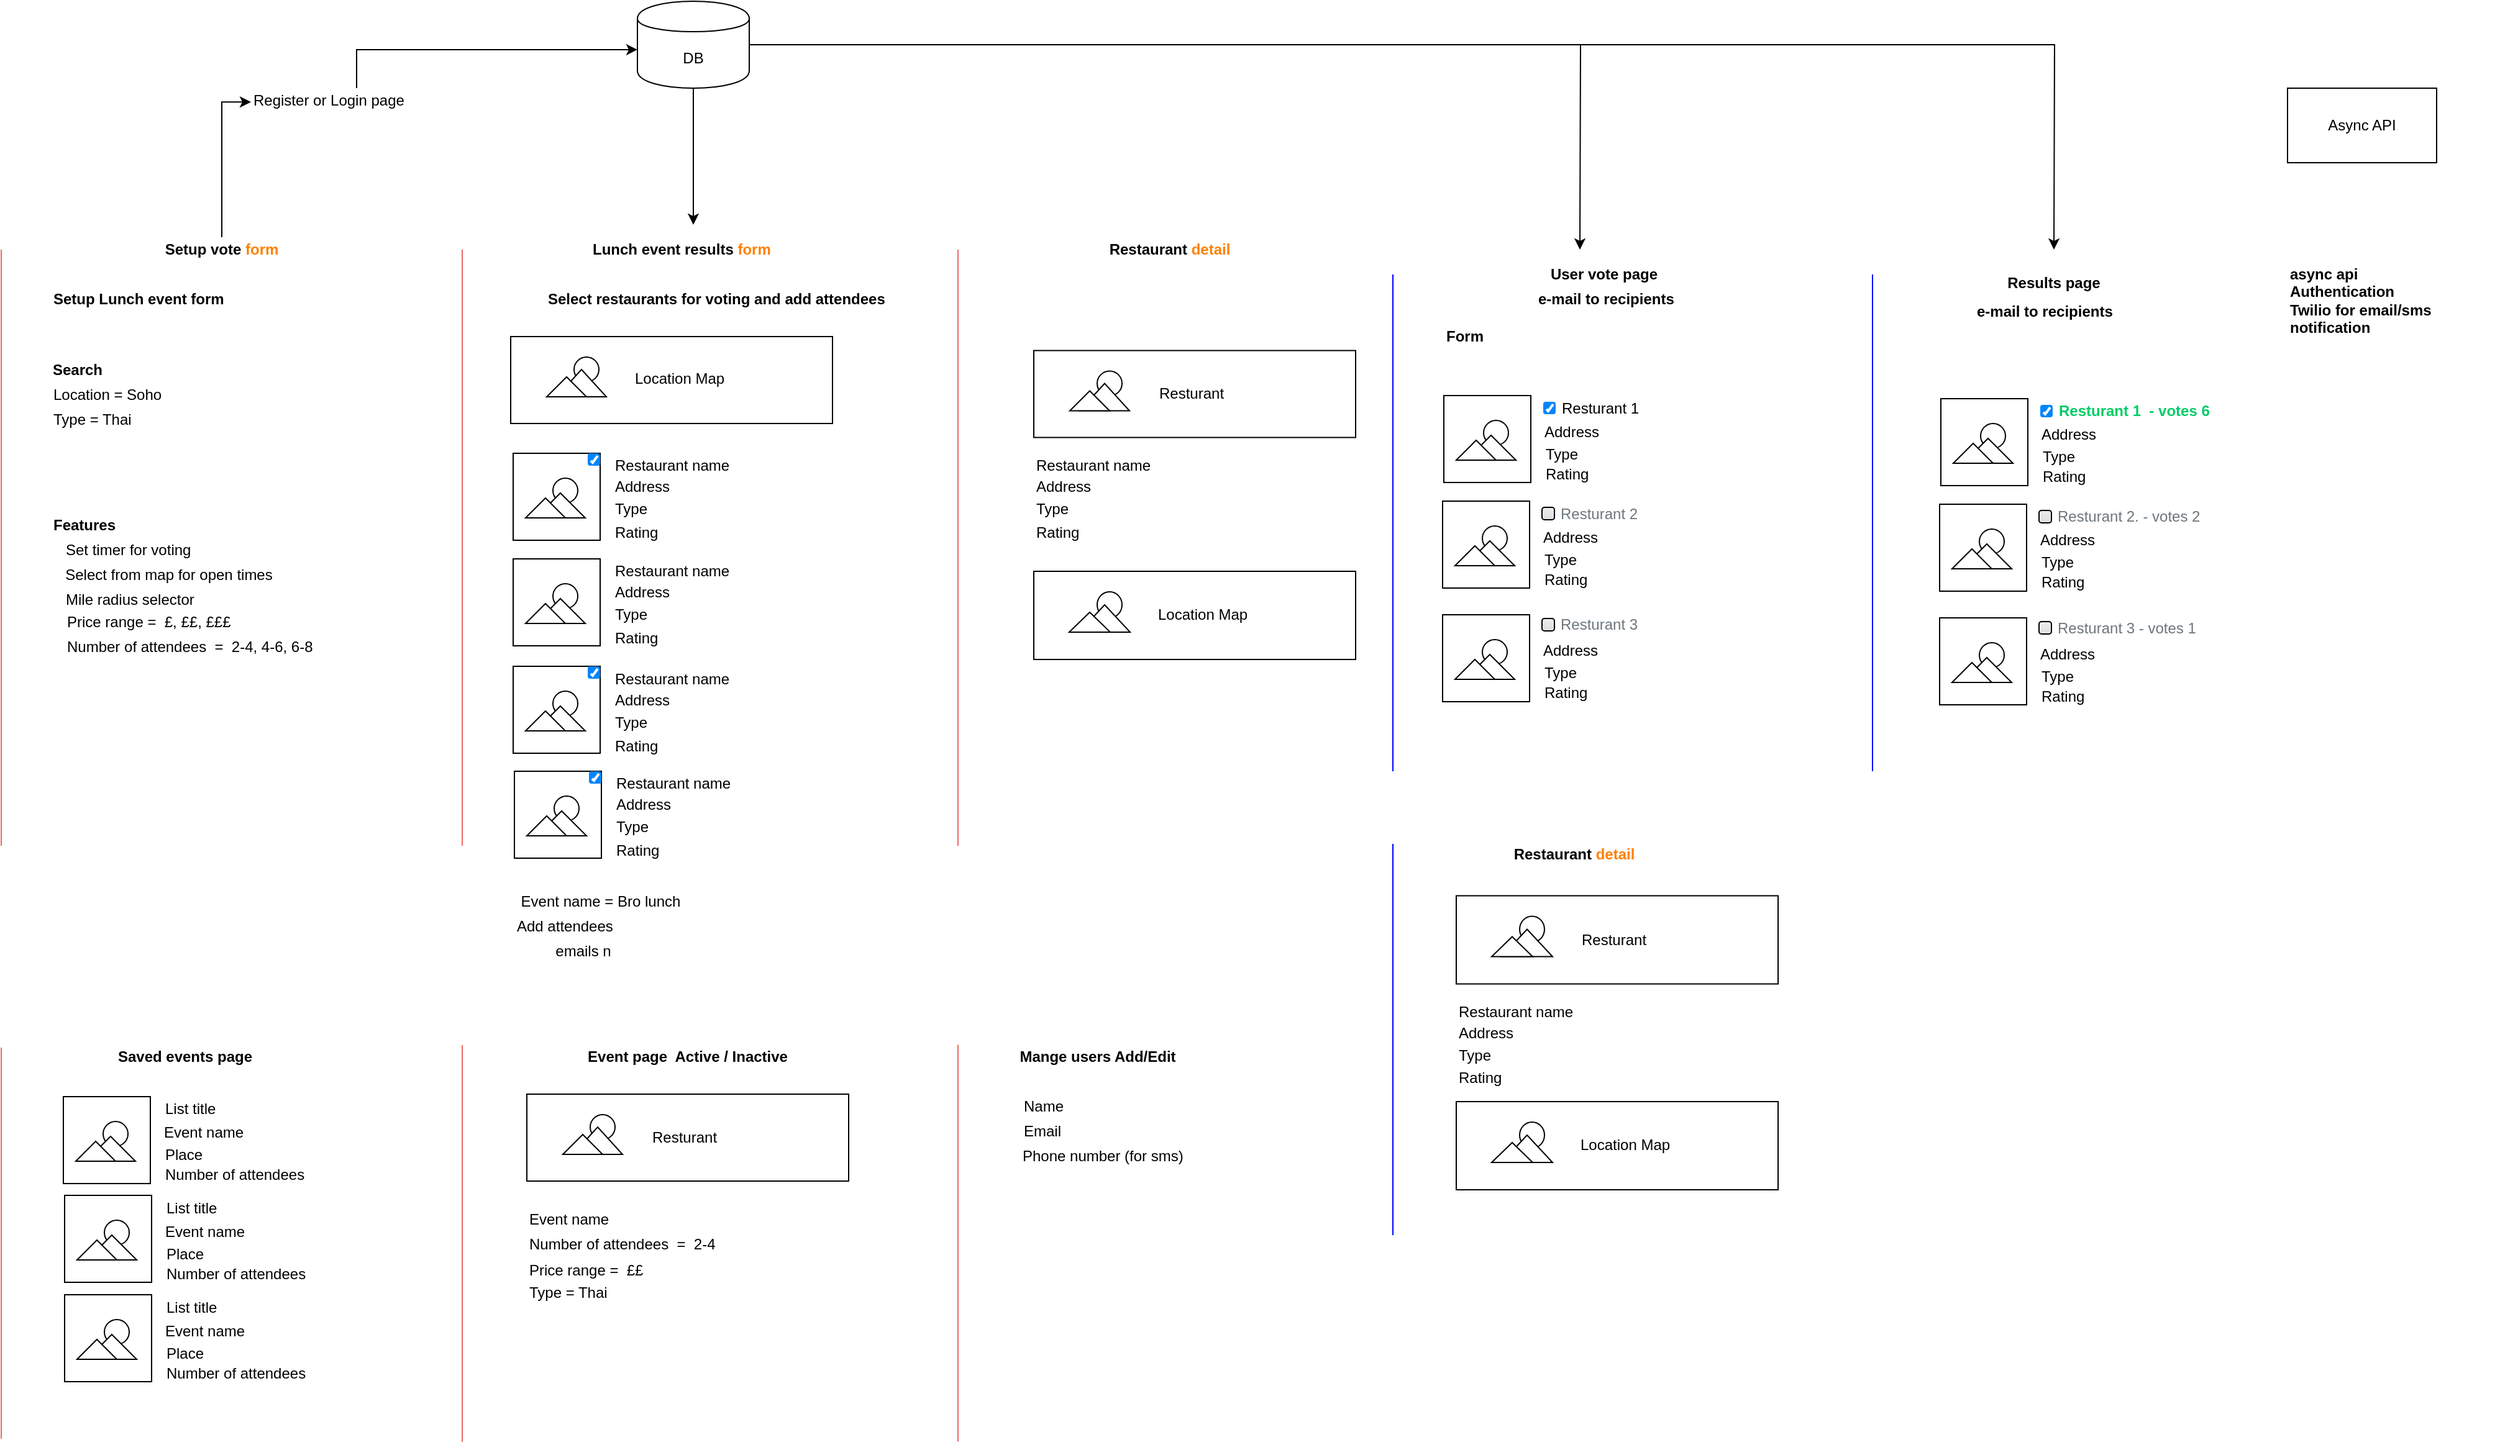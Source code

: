 <mxfile version="14.6.9" type="github">
  <diagram name="Page-1" id="e7e014a7-5840-1c2e-5031-d8a46d1fe8dd">
    <mxGraphModel dx="1560" dy="2960" grid="1" gridSize="10" guides="1" tooltips="1" connect="1" arrows="1" fold="1" page="1" pageScale="1" pageWidth="900" pageHeight="1600" background="#ffffff" math="0" shadow="0">
      <root>
        <mxCell id="0" />
        <mxCell id="1" parent="0" />
        <mxCell id="Yc24nvuKme1WT67jPDYJ-58" style="edgeStyle=orthogonalEdgeStyle;rounded=0;orthogonalLoop=1;jettySize=auto;html=1;" parent="1" source="xgApULDK-RuyHCCMeM6z-42" edge="1">
          <mxGeometry relative="1" as="geometry">
            <mxPoint x="1350.5" y="320" as="targetPoint" />
          </mxGeometry>
        </mxCell>
        <mxCell id="Yc24nvuKme1WT67jPDYJ-78" style="edgeStyle=orthogonalEdgeStyle;rounded=0;orthogonalLoop=1;jettySize=auto;html=1;exitX=1;exitY=0.5;exitDx=0;exitDy=0;" parent="1" source="xgApULDK-RuyHCCMeM6z-42" edge="1">
          <mxGeometry relative="1" as="geometry">
            <mxPoint x="1732" y="320" as="targetPoint" />
          </mxGeometry>
        </mxCell>
        <mxCell id="PmG2Eo8rH-EeWTTrzyyX-3" style="edgeStyle=orthogonalEdgeStyle;rounded=0;orthogonalLoop=1;jettySize=auto;html=1;" parent="1" source="xgApULDK-RuyHCCMeM6z-42" edge="1">
          <mxGeometry relative="1" as="geometry">
            <mxPoint x="637" y="300" as="targetPoint" />
            <Array as="points">
              <mxPoint x="637" y="250" />
              <mxPoint x="637" y="250" />
            </Array>
          </mxGeometry>
        </mxCell>
        <mxCell id="xgApULDK-RuyHCCMeM6z-42" value="DB" style="shape=cylinder;whiteSpace=wrap;html=1;boundedLbl=1;backgroundOutline=1;" parent="1" vertex="1">
          <mxGeometry x="592" y="120" width="90" height="70" as="geometry" />
        </mxCell>
        <mxCell id="Yc24nvuKme1WT67jPDYJ-59" style="edgeStyle=orthogonalEdgeStyle;rounded=0;orthogonalLoop=1;jettySize=auto;html=1;exitX=0.5;exitY=0;exitDx=0;exitDy=0;entryX=0;entryY=0.557;entryDx=0;entryDy=0;entryPerimeter=0;" parent="1" source="Yc24nvuKme1WT67jPDYJ-124" target="xgApULDK-RuyHCCMeM6z-42" edge="1">
          <mxGeometry relative="1" as="geometry" />
        </mxCell>
        <mxCell id="PXa6PoAHHWMM4-qhzeyB-2" value="Setup vote &lt;font color=&quot;#ff8000&quot;&gt;form&lt;/font&gt;" style="text;html=1;strokeColor=none;fillColor=none;align=center;verticalAlign=middle;whiteSpace=wrap;rounded=0;fontStyle=1" parent="1" vertex="1">
          <mxGeometry x="195" y="310" width="125" height="20" as="geometry" />
        </mxCell>
        <mxCell id="PXa6PoAHHWMM4-qhzeyB-4" value="Select from map for open times" style="text;html=1;strokeColor=none;fillColor=none;align=center;verticalAlign=middle;whiteSpace=wrap;rounded=0;" parent="1" vertex="1">
          <mxGeometry x="130" y="572.25" width="170" height="20" as="geometry" />
        </mxCell>
        <mxCell id="PXa6PoAHHWMM4-qhzeyB-7" value="Set timer for voting&amp;nbsp;" style="text;html=1;strokeColor=none;fillColor=none;align=left;verticalAlign=middle;whiteSpace=wrap;rounded=0;" parent="1" vertex="1">
          <mxGeometry x="130" y="552.25" width="170" height="20" as="geometry" />
        </mxCell>
        <mxCell id="PXa6PoAHHWMM4-qhzeyB-8" value="Mile radius selector" style="text;html=1;strokeColor=none;fillColor=none;align=left;verticalAlign=middle;whiteSpace=wrap;rounded=0;" parent="1" vertex="1">
          <mxGeometry x="130" y="592.25" width="170" height="20" as="geometry" />
        </mxCell>
        <mxCell id="PXa6PoAHHWMM4-qhzeyB-9" value="Features&amp;nbsp;" style="text;html=1;strokeColor=none;fillColor=none;align=left;verticalAlign=middle;whiteSpace=wrap;rounded=0;fontStyle=1" parent="1" vertex="1">
          <mxGeometry x="120" y="532.25" width="170" height="20" as="geometry" />
        </mxCell>
        <mxCell id="PXa6PoAHHWMM4-qhzeyB-10" value="Location = Soho" style="text;html=1;strokeColor=none;fillColor=none;align=left;verticalAlign=middle;whiteSpace=wrap;rounded=0;" parent="1" vertex="1">
          <mxGeometry x="120" y="427.25" width="170" height="20" as="geometry" />
        </mxCell>
        <mxCell id="PXa6PoAHHWMM4-qhzeyB-11" value="Number of attendees&amp;nbsp;&amp;nbsp;=&amp;nbsp; 2-4, 4-6, 6-8" style="text;html=1;strokeColor=none;fillColor=none;align=left;verticalAlign=middle;whiteSpace=wrap;rounded=0;" parent="1" vertex="1">
          <mxGeometry x="131" y="630" width="209" height="20" as="geometry" />
        </mxCell>
        <mxCell id="PXa6PoAHHWMM4-qhzeyB-12" value="Price range =&amp;nbsp; £, ££, £££" style="text;html=1;strokeColor=none;fillColor=none;align=left;verticalAlign=middle;whiteSpace=wrap;rounded=0;" parent="1" vertex="1">
          <mxGeometry x="131" y="610" width="190" height="20" as="geometry" />
        </mxCell>
        <mxCell id="PXa6PoAHHWMM4-qhzeyB-13" value="Type = Thai&amp;nbsp;" style="text;html=1;strokeColor=none;fillColor=none;align=left;verticalAlign=middle;whiteSpace=wrap;rounded=0;" parent="1" vertex="1">
          <mxGeometry x="120" y="447.25" width="190" height="20" as="geometry" />
        </mxCell>
        <mxCell id="PXa6PoAHHWMM4-qhzeyB-18" value="" style="group" parent="1" vertex="1" connectable="0">
          <mxGeometry x="131" y="1061.5" width="48" height="70" as="geometry" />
        </mxCell>
        <mxCell id="PXa6PoAHHWMM4-qhzeyB-20" value="" style="group" parent="PXa6PoAHHWMM4-qhzeyB-18" vertex="1" connectable="0">
          <mxGeometry x="-10" y="-40" width="58" height="110" as="geometry" />
        </mxCell>
        <mxCell id="PXa6PoAHHWMM4-qhzeyB-62" value="" style="group" parent="1" vertex="1" connectable="0">
          <mxGeometry x="131" y="1081.5" width="250" height="73" as="geometry" />
        </mxCell>
        <mxCell id="PXa6PoAHHWMM4-qhzeyB-63" value="" style="whiteSpace=wrap;html=1;aspect=fixed;fontStyle=0" parent="PXa6PoAHHWMM4-qhzeyB-62" vertex="1">
          <mxGeometry width="70" height="70" as="geometry" />
        </mxCell>
        <mxCell id="PXa6PoAHHWMM4-qhzeyB-64" value="List title&amp;nbsp;" style="text;html=1;strokeColor=none;fillColor=none;align=left;verticalAlign=middle;whiteSpace=wrap;rounded=0;" parent="PXa6PoAHHWMM4-qhzeyB-62" vertex="1">
          <mxGeometry x="80" width="170" height="20" as="geometry" />
        </mxCell>
        <mxCell id="PXa6PoAHHWMM4-qhzeyB-65" value="Event name" style="text;html=1;strokeColor=none;fillColor=none;align=left;verticalAlign=middle;whiteSpace=wrap;rounded=0;" parent="PXa6PoAHHWMM4-qhzeyB-62" vertex="1">
          <mxGeometry x="79" y="19" width="170" height="20" as="geometry" />
        </mxCell>
        <mxCell id="PXa6PoAHHWMM4-qhzeyB-66" value="Place" style="text;html=1;strokeColor=none;fillColor=none;align=left;verticalAlign=middle;whiteSpace=wrap;rounded=0;" parent="PXa6PoAHHWMM4-qhzeyB-62" vertex="1">
          <mxGeometry x="80" y="37" width="170" height="20" as="geometry" />
        </mxCell>
        <mxCell id="PXa6PoAHHWMM4-qhzeyB-67" value="Number of attendees&amp;nbsp;" style="text;html=1;strokeColor=none;fillColor=none;align=left;verticalAlign=middle;whiteSpace=wrap;rounded=0;" parent="PXa6PoAHHWMM4-qhzeyB-62" vertex="1">
          <mxGeometry x="80" y="53" width="170" height="20" as="geometry" />
        </mxCell>
        <mxCell id="PXa6PoAHHWMM4-qhzeyB-68" value="" style="group" parent="PXa6PoAHHWMM4-qhzeyB-62" vertex="1" connectable="0">
          <mxGeometry width="70" height="70" as="geometry" />
        </mxCell>
        <mxCell id="PXa6PoAHHWMM4-qhzeyB-69" value="" style="group" parent="PXa6PoAHHWMM4-qhzeyB-68" vertex="1" connectable="0">
          <mxGeometry x="10" y="20" width="48" height="32" as="geometry" />
        </mxCell>
        <mxCell id="PXa6PoAHHWMM4-qhzeyB-70" value="" style="group" parent="PXa6PoAHHWMM4-qhzeyB-69" vertex="1" connectable="0">
          <mxGeometry x="22" width="20" height="20" as="geometry" />
        </mxCell>
        <mxCell id="PXa6PoAHHWMM4-qhzeyB-71" value="" style="ellipse;whiteSpace=wrap;html=1;aspect=fixed;" parent="PXa6PoAHHWMM4-qhzeyB-70" vertex="1">
          <mxGeometry width="20" height="20" as="geometry" />
        </mxCell>
        <mxCell id="PXa6PoAHHWMM4-qhzeyB-72" value="" style="group" parent="PXa6PoAHHWMM4-qhzeyB-69" vertex="1" connectable="0">
          <mxGeometry y="12" width="48" height="20.0" as="geometry" />
        </mxCell>
        <mxCell id="PXa6PoAHHWMM4-qhzeyB-73" value="" style="group" parent="PXa6PoAHHWMM4-qhzeyB-72" vertex="1" connectable="0">
          <mxGeometry width="48" height="20.0" as="geometry" />
        </mxCell>
        <mxCell id="PXa6PoAHHWMM4-qhzeyB-74" value="" style="group" parent="PXa6PoAHHWMM4-qhzeyB-73" vertex="1" connectable="0">
          <mxGeometry width="48" height="20.0" as="geometry" />
        </mxCell>
        <mxCell id="PXa6PoAHHWMM4-qhzeyB-75" value="" style="triangle;whiteSpace=wrap;html=1;rotation=-90;container=1;" parent="PXa6PoAHHWMM4-qhzeyB-74" vertex="1">
          <mxGeometry x="18" y="-10.0" width="20" height="40" as="geometry" />
        </mxCell>
        <mxCell id="PXa6PoAHHWMM4-qhzeyB-76" value="" style="triangle;whiteSpace=wrap;html=1;rotation=-90;" parent="PXa6PoAHHWMM4-qhzeyB-74" vertex="1">
          <mxGeometry x="8" y="-4.0" width="16" height="32" as="geometry" />
        </mxCell>
        <mxCell id="PXa6PoAHHWMM4-qhzeyB-77" value="" style="group" parent="1" vertex="1" connectable="0">
          <mxGeometry x="131" y="1161.5" width="250" height="73" as="geometry" />
        </mxCell>
        <mxCell id="PXa6PoAHHWMM4-qhzeyB-78" value="" style="whiteSpace=wrap;html=1;aspect=fixed;fontStyle=0" parent="PXa6PoAHHWMM4-qhzeyB-77" vertex="1">
          <mxGeometry width="70" height="70" as="geometry" />
        </mxCell>
        <mxCell id="PXa6PoAHHWMM4-qhzeyB-79" value="List title&amp;nbsp;" style="text;html=1;strokeColor=none;fillColor=none;align=left;verticalAlign=middle;whiteSpace=wrap;rounded=0;" parent="PXa6PoAHHWMM4-qhzeyB-77" vertex="1">
          <mxGeometry x="80" width="170" height="20" as="geometry" />
        </mxCell>
        <mxCell id="PXa6PoAHHWMM4-qhzeyB-80" value="Event name" style="text;html=1;strokeColor=none;fillColor=none;align=left;verticalAlign=middle;whiteSpace=wrap;rounded=0;" parent="PXa6PoAHHWMM4-qhzeyB-77" vertex="1">
          <mxGeometry x="79" y="19" width="170" height="20" as="geometry" />
        </mxCell>
        <mxCell id="PXa6PoAHHWMM4-qhzeyB-81" value="Place" style="text;html=1;strokeColor=none;fillColor=none;align=left;verticalAlign=middle;whiteSpace=wrap;rounded=0;" parent="PXa6PoAHHWMM4-qhzeyB-77" vertex="1">
          <mxGeometry x="80" y="37" width="170" height="20" as="geometry" />
        </mxCell>
        <mxCell id="PXa6PoAHHWMM4-qhzeyB-82" value="Number of attendees&amp;nbsp;" style="text;html=1;strokeColor=none;fillColor=none;align=left;verticalAlign=middle;whiteSpace=wrap;rounded=0;" parent="PXa6PoAHHWMM4-qhzeyB-77" vertex="1">
          <mxGeometry x="80" y="53" width="170" height="20" as="geometry" />
        </mxCell>
        <mxCell id="PXa6PoAHHWMM4-qhzeyB-83" value="" style="group" parent="PXa6PoAHHWMM4-qhzeyB-77" vertex="1" connectable="0">
          <mxGeometry width="70" height="70" as="geometry" />
        </mxCell>
        <mxCell id="PXa6PoAHHWMM4-qhzeyB-84" value="" style="group" parent="PXa6PoAHHWMM4-qhzeyB-83" vertex="1" connectable="0">
          <mxGeometry x="10" y="20" width="48" height="32" as="geometry" />
        </mxCell>
        <mxCell id="PXa6PoAHHWMM4-qhzeyB-85" value="" style="group" parent="PXa6PoAHHWMM4-qhzeyB-84" vertex="1" connectable="0">
          <mxGeometry x="22" width="20" height="20" as="geometry" />
        </mxCell>
        <mxCell id="PXa6PoAHHWMM4-qhzeyB-86" value="" style="ellipse;whiteSpace=wrap;html=1;aspect=fixed;" parent="PXa6PoAHHWMM4-qhzeyB-85" vertex="1">
          <mxGeometry width="20" height="20" as="geometry" />
        </mxCell>
        <mxCell id="PXa6PoAHHWMM4-qhzeyB-87" value="" style="group" parent="PXa6PoAHHWMM4-qhzeyB-84" vertex="1" connectable="0">
          <mxGeometry y="12" width="48" height="20.0" as="geometry" />
        </mxCell>
        <mxCell id="PXa6PoAHHWMM4-qhzeyB-88" value="" style="group" parent="PXa6PoAHHWMM4-qhzeyB-87" vertex="1" connectable="0">
          <mxGeometry width="48" height="20.0" as="geometry" />
        </mxCell>
        <mxCell id="PXa6PoAHHWMM4-qhzeyB-89" value="" style="group" parent="PXa6PoAHHWMM4-qhzeyB-88" vertex="1" connectable="0">
          <mxGeometry width="48" height="20.0" as="geometry" />
        </mxCell>
        <mxCell id="PXa6PoAHHWMM4-qhzeyB-90" value="" style="triangle;whiteSpace=wrap;html=1;rotation=-90;container=1;" parent="PXa6PoAHHWMM4-qhzeyB-89" vertex="1">
          <mxGeometry x="18" y="-10.0" width="20" height="40" as="geometry" />
        </mxCell>
        <mxCell id="PXa6PoAHHWMM4-qhzeyB-91" value="" style="triangle;whiteSpace=wrap;html=1;rotation=-90;" parent="PXa6PoAHHWMM4-qhzeyB-89" vertex="1">
          <mxGeometry x="8" y="-4.0" width="16" height="32" as="geometry" />
        </mxCell>
        <mxCell id="PXa6PoAHHWMM4-qhzeyB-92" value="" style="endArrow=none;html=1;strokeColor=#EA6B66;" parent="1" edge="1">
          <mxGeometry width="50" height="50" relative="1" as="geometry">
            <mxPoint x="80" y="1277.5" as="sourcePoint" />
            <mxPoint x="80" y="962.5" as="targetPoint" />
          </mxGeometry>
        </mxCell>
        <mxCell id="PXa6PoAHHWMM4-qhzeyB-93" value="Saved events page" style="text;html=1;strokeColor=none;fillColor=none;align=center;verticalAlign=middle;whiteSpace=wrap;rounded=0;fontStyle=1" parent="1" vertex="1">
          <mxGeometry x="171" y="960" width="113.5" height="20" as="geometry" />
        </mxCell>
        <mxCell id="Yc24nvuKme1WT67jPDYJ-49" value="Results page" style="text;html=1;strokeColor=none;fillColor=none;align=center;verticalAlign=middle;whiteSpace=wrap;rounded=0;fontStyle=1" parent="1" vertex="1">
          <mxGeometry x="1676.5" y="340" width="110" height="13" as="geometry" />
        </mxCell>
        <mxCell id="Yc24nvuKme1WT67jPDYJ-63" value="" style="endArrow=none;html=1;strokeColor=#EA6B66;" parent="1" edge="1">
          <mxGeometry width="50" height="50" relative="1" as="geometry">
            <mxPoint x="850" y="800" as="sourcePoint" />
            <mxPoint x="850" y="320" as="targetPoint" />
          </mxGeometry>
        </mxCell>
        <mxCell id="Yc24nvuKme1WT67jPDYJ-64" value="Restaurant&lt;font color=&quot;#ff8000&quot;&gt;&amp;nbsp;detail&lt;/font&gt;" style="text;html=1;strokeColor=none;fillColor=none;align=center;verticalAlign=middle;whiteSpace=wrap;rounded=0;fontStyle=1" parent="1" vertex="1">
          <mxGeometry x="931" y="310.0" width="179" height="20" as="geometry" />
        </mxCell>
        <mxCell id="Yc24nvuKme1WT67jPDYJ-84" value="e-mail to recipients" style="text;html=1;strokeColor=none;fillColor=none;align=left;verticalAlign=middle;whiteSpace=wrap;rounded=0;fontStyle=1" parent="1" vertex="1">
          <mxGeometry x="1668" y="330" width="127" height="80" as="geometry" />
        </mxCell>
        <mxCell id="Yc24nvuKme1WT67jPDYJ-87" value="Setup Lunch event form" style="text;html=1;strokeColor=none;fillColor=none;align=left;verticalAlign=middle;whiteSpace=wrap;rounded=0;fontStyle=1" parent="1" vertex="1">
          <mxGeometry x="120" y="350" width="170" height="20" as="geometry" />
        </mxCell>
        <mxCell id="Yc24nvuKme1WT67jPDYJ-89" value="User vote page" style="text;html=1;strokeColor=none;fillColor=none;align=center;verticalAlign=middle;whiteSpace=wrap;rounded=0;fontStyle=1" parent="1" vertex="1">
          <mxGeometry x="1315" y="330" width="110" height="20" as="geometry" />
        </mxCell>
        <mxCell id="Yc24nvuKme1WT67jPDYJ-98" value="Form" style="text;html=1;strokeColor=none;fillColor=none;align=left;verticalAlign=middle;whiteSpace=wrap;rounded=0;fontStyle=1" parent="1" vertex="1">
          <mxGeometry x="1241" y="380" width="170" height="20" as="geometry" />
        </mxCell>
        <mxCell id="PXa6PoAHHWMM4-qhzeyB-1" value="" style="endArrow=none;html=1;strokeColor=#EA6B66;" parent="1" edge="1">
          <mxGeometry width="50" height="50" relative="1" as="geometry">
            <mxPoint x="80" y="800" as="sourcePoint" />
            <mxPoint x="80" y="320" as="targetPoint" />
          </mxGeometry>
        </mxCell>
        <mxCell id="Yc24nvuKme1WT67jPDYJ-48" value="" style="endArrow=none;html=1;strokeColor=#0000FF;" parent="1" edge="1">
          <mxGeometry width="50" height="50" relative="1" as="geometry">
            <mxPoint x="1586" y="740" as="sourcePoint" />
            <mxPoint x="1586" y="340" as="targetPoint" />
          </mxGeometry>
        </mxCell>
        <mxCell id="Yc24nvuKme1WT67jPDYJ-88" value="" style="endArrow=none;html=1;strokeColor=#0000FF;" parent="1" edge="1">
          <mxGeometry width="50" height="50" relative="1" as="geometry">
            <mxPoint x="1200" y="740" as="sourcePoint" />
            <mxPoint x="1200" y="340" as="targetPoint" />
          </mxGeometry>
        </mxCell>
        <mxCell id="Yc24nvuKme1WT67jPDYJ-123" value="e-mail to recipients" style="text;html=1;strokeColor=none;fillColor=none;align=left;verticalAlign=middle;whiteSpace=wrap;rounded=0;fontStyle=1" parent="1" vertex="1">
          <mxGeometry x="1315" y="350" width="170" height="20" as="geometry" />
        </mxCell>
        <mxCell id="Yc24nvuKme1WT67jPDYJ-124" value="Register or Login page" style="text;html=1;strokeColor=none;fillColor=none;align=left;verticalAlign=middle;whiteSpace=wrap;rounded=0;" parent="1" vertex="1">
          <mxGeometry x="281" y="190" width="170" height="20" as="geometry" />
        </mxCell>
        <mxCell id="Yc24nvuKme1WT67jPDYJ-126" style="edgeStyle=orthogonalEdgeStyle;rounded=0;orthogonalLoop=1;jettySize=auto;html=1;exitX=0.5;exitY=0;exitDx=0;exitDy=0;entryX=0;entryY=0.557;entryDx=0;entryDy=0;entryPerimeter=0;" parent="1" source="PXa6PoAHHWMM4-qhzeyB-2" target="Yc24nvuKme1WT67jPDYJ-124" edge="1">
          <mxGeometry relative="1" as="geometry">
            <mxPoint x="250" y="310" as="sourcePoint" />
            <mxPoint x="545.5" y="148.99" as="targetPoint" />
          </mxGeometry>
        </mxCell>
        <mxCell id="Yc24nvuKme1WT67jPDYJ-129" value="" style="group" parent="1" vertex="1" connectable="0">
          <mxGeometry x="1241" y="437.5" width="250" height="73" as="geometry" />
        </mxCell>
        <mxCell id="PXa6PoAHHWMM4-qhzeyB-61" value="" style="group" parent="Yc24nvuKme1WT67jPDYJ-129" vertex="1" connectable="0">
          <mxGeometry width="250" height="73" as="geometry" />
        </mxCell>
        <mxCell id="PXa6PoAHHWMM4-qhzeyB-14" value="" style="whiteSpace=wrap;html=1;aspect=fixed;fontStyle=0" parent="PXa6PoAHHWMM4-qhzeyB-61" vertex="1">
          <mxGeometry width="70" height="70" as="geometry" />
        </mxCell>
        <mxCell id="PXa6PoAHHWMM4-qhzeyB-57" value="Address&amp;nbsp;" style="text;html=1;strokeColor=none;fillColor=none;align=left;verticalAlign=middle;whiteSpace=wrap;rounded=0;" parent="PXa6PoAHHWMM4-qhzeyB-61" vertex="1">
          <mxGeometry x="79" y="19" width="170" height="20" as="geometry" />
        </mxCell>
        <mxCell id="PXa6PoAHHWMM4-qhzeyB-58" value="Type" style="text;html=1;strokeColor=none;fillColor=none;align=left;verticalAlign=middle;whiteSpace=wrap;rounded=0;" parent="PXa6PoAHHWMM4-qhzeyB-61" vertex="1">
          <mxGeometry x="80" y="37" width="170" height="20" as="geometry" />
        </mxCell>
        <mxCell id="PXa6PoAHHWMM4-qhzeyB-59" value="&lt;span style=&quot;white-space: nowrap&quot;&gt;Rating&lt;/span&gt;" style="text;html=1;strokeColor=none;fillColor=none;align=left;verticalAlign=middle;whiteSpace=wrap;rounded=0;" parent="PXa6PoAHHWMM4-qhzeyB-61" vertex="1">
          <mxGeometry x="80" y="53" width="170" height="20" as="geometry" />
        </mxCell>
        <mxCell id="PXa6PoAHHWMM4-qhzeyB-60" value="" style="group" parent="PXa6PoAHHWMM4-qhzeyB-61" vertex="1" connectable="0">
          <mxGeometry width="70" height="70" as="geometry" />
        </mxCell>
        <mxCell id="PXa6PoAHHWMM4-qhzeyB-39" value="" style="group" parent="PXa6PoAHHWMM4-qhzeyB-60" vertex="1" connectable="0">
          <mxGeometry x="10" y="20" width="48" height="32" as="geometry" />
        </mxCell>
        <mxCell id="PXa6PoAHHWMM4-qhzeyB-36" value="" style="group" parent="PXa6PoAHHWMM4-qhzeyB-39" vertex="1" connectable="0">
          <mxGeometry x="22" width="20" height="20" as="geometry" />
        </mxCell>
        <mxCell id="PXa6PoAHHWMM4-qhzeyB-37" value="" style="ellipse;whiteSpace=wrap;html=1;aspect=fixed;" parent="PXa6PoAHHWMM4-qhzeyB-36" vertex="1">
          <mxGeometry width="20" height="20" as="geometry" />
        </mxCell>
        <mxCell id="PXa6PoAHHWMM4-qhzeyB-31" value="" style="group" parent="PXa6PoAHHWMM4-qhzeyB-39" vertex="1" connectable="0">
          <mxGeometry y="12" width="48" height="20.0" as="geometry" />
        </mxCell>
        <mxCell id="PXa6PoAHHWMM4-qhzeyB-32" value="" style="group" parent="PXa6PoAHHWMM4-qhzeyB-31" vertex="1" connectable="0">
          <mxGeometry width="48" height="20.0" as="geometry" />
        </mxCell>
        <mxCell id="PXa6PoAHHWMM4-qhzeyB-33" value="" style="group" parent="PXa6PoAHHWMM4-qhzeyB-32" vertex="1" connectable="0">
          <mxGeometry width="48" height="20.0" as="geometry" />
        </mxCell>
        <mxCell id="PXa6PoAHHWMM4-qhzeyB-34" value="" style="triangle;whiteSpace=wrap;html=1;rotation=-90;container=1;" parent="PXa6PoAHHWMM4-qhzeyB-33" vertex="1">
          <mxGeometry x="18" y="-10.0" width="20" height="40" as="geometry" />
        </mxCell>
        <mxCell id="PXa6PoAHHWMM4-qhzeyB-35" value="" style="triangle;whiteSpace=wrap;html=1;rotation=-90;" parent="PXa6PoAHHWMM4-qhzeyB-33" vertex="1">
          <mxGeometry x="8" y="-4.0" width="16" height="32" as="geometry" />
        </mxCell>
        <mxCell id="Yc24nvuKme1WT67jPDYJ-199" value="Resturant 1&amp;nbsp;" style="html=1;shadow=0;dashed=0;shape=mxgraph.bootstrap.checkbox2;labelPosition=right;verticalLabelPosition=middle;align=left;verticalAlign=middle;gradientColor=#DEDEDE;fillColor=#EDEDED;checked=1;spacing=5;checkedFill=#0085FC;checkedStroke=#ffffff;" parent="PXa6PoAHHWMM4-qhzeyB-61" vertex="1">
          <mxGeometry x="80" y="5" width="10" height="10" as="geometry" />
        </mxCell>
        <mxCell id="Yc24nvuKme1WT67jPDYJ-130" value="" style="group" parent="1" vertex="1" connectable="0">
          <mxGeometry x="130" y="1002" width="250" height="73" as="geometry" />
        </mxCell>
        <mxCell id="Yc24nvuKme1WT67jPDYJ-131" value="" style="group" parent="Yc24nvuKme1WT67jPDYJ-130" vertex="1" connectable="0">
          <mxGeometry width="250" height="73" as="geometry" />
        </mxCell>
        <mxCell id="Yc24nvuKme1WT67jPDYJ-132" value="" style="whiteSpace=wrap;html=1;aspect=fixed;fontStyle=0" parent="Yc24nvuKme1WT67jPDYJ-131" vertex="1">
          <mxGeometry width="70" height="70" as="geometry" />
        </mxCell>
        <mxCell id="Yc24nvuKme1WT67jPDYJ-133" value="List title&amp;nbsp;" style="text;html=1;strokeColor=none;fillColor=none;align=left;verticalAlign=middle;whiteSpace=wrap;rounded=0;" parent="Yc24nvuKme1WT67jPDYJ-131" vertex="1">
          <mxGeometry x="80" width="170" height="20" as="geometry" />
        </mxCell>
        <mxCell id="Yc24nvuKme1WT67jPDYJ-134" value="Event name" style="text;html=1;strokeColor=none;fillColor=none;align=left;verticalAlign=middle;whiteSpace=wrap;rounded=0;" parent="Yc24nvuKme1WT67jPDYJ-131" vertex="1">
          <mxGeometry x="79" y="19" width="170" height="20" as="geometry" />
        </mxCell>
        <mxCell id="Yc24nvuKme1WT67jPDYJ-135" value="Place" style="text;html=1;strokeColor=none;fillColor=none;align=left;verticalAlign=middle;whiteSpace=wrap;rounded=0;" parent="Yc24nvuKme1WT67jPDYJ-131" vertex="1">
          <mxGeometry x="80" y="37" width="170" height="20" as="geometry" />
        </mxCell>
        <mxCell id="Yc24nvuKme1WT67jPDYJ-136" value="Number of attendees&amp;nbsp;" style="text;html=1;strokeColor=none;fillColor=none;align=left;verticalAlign=middle;whiteSpace=wrap;rounded=0;" parent="Yc24nvuKme1WT67jPDYJ-131" vertex="1">
          <mxGeometry x="80" y="53" width="170" height="20" as="geometry" />
        </mxCell>
        <mxCell id="Yc24nvuKme1WT67jPDYJ-137" value="" style="group" parent="Yc24nvuKme1WT67jPDYJ-131" vertex="1" connectable="0">
          <mxGeometry width="70" height="70" as="geometry" />
        </mxCell>
        <mxCell id="Yc24nvuKme1WT67jPDYJ-138" value="" style="group" parent="Yc24nvuKme1WT67jPDYJ-137" vertex="1" connectable="0">
          <mxGeometry x="10" y="20" width="48" height="32" as="geometry" />
        </mxCell>
        <mxCell id="Yc24nvuKme1WT67jPDYJ-139" value="" style="group" parent="Yc24nvuKme1WT67jPDYJ-138" vertex="1" connectable="0">
          <mxGeometry x="22" width="20" height="20" as="geometry" />
        </mxCell>
        <mxCell id="Yc24nvuKme1WT67jPDYJ-140" value="" style="ellipse;whiteSpace=wrap;html=1;aspect=fixed;" parent="Yc24nvuKme1WT67jPDYJ-139" vertex="1">
          <mxGeometry width="20" height="20" as="geometry" />
        </mxCell>
        <mxCell id="Yc24nvuKme1WT67jPDYJ-141" value="" style="group" parent="Yc24nvuKme1WT67jPDYJ-138" vertex="1" connectable="0">
          <mxGeometry y="12" width="48" height="20.0" as="geometry" />
        </mxCell>
        <mxCell id="Yc24nvuKme1WT67jPDYJ-142" value="" style="group" parent="Yc24nvuKme1WT67jPDYJ-141" vertex="1" connectable="0">
          <mxGeometry width="48" height="20.0" as="geometry" />
        </mxCell>
        <mxCell id="Yc24nvuKme1WT67jPDYJ-143" value="" style="group" parent="Yc24nvuKme1WT67jPDYJ-142" vertex="1" connectable="0">
          <mxGeometry width="48" height="20.0" as="geometry" />
        </mxCell>
        <mxCell id="Yc24nvuKme1WT67jPDYJ-144" value="" style="triangle;whiteSpace=wrap;html=1;rotation=-90;container=1;" parent="Yc24nvuKme1WT67jPDYJ-143" vertex="1">
          <mxGeometry x="18" y="-10.0" width="20" height="40" as="geometry" />
        </mxCell>
        <mxCell id="Yc24nvuKme1WT67jPDYJ-145" value="" style="triangle;whiteSpace=wrap;html=1;rotation=-90;" parent="Yc24nvuKme1WT67jPDYJ-143" vertex="1">
          <mxGeometry x="8" y="-4.0" width="16" height="32" as="geometry" />
        </mxCell>
        <mxCell id="Yc24nvuKme1WT67jPDYJ-147" value="" style="group" parent="1" vertex="1" connectable="0">
          <mxGeometry x="1240" y="522.5" width="250" height="73" as="geometry" />
        </mxCell>
        <mxCell id="Yc24nvuKme1WT67jPDYJ-148" value="" style="group" parent="Yc24nvuKme1WT67jPDYJ-147" vertex="1" connectable="0">
          <mxGeometry width="250" height="73" as="geometry" />
        </mxCell>
        <mxCell id="Yc24nvuKme1WT67jPDYJ-149" value="" style="whiteSpace=wrap;html=1;aspect=fixed;fontStyle=0" parent="Yc24nvuKme1WT67jPDYJ-148" vertex="1">
          <mxGeometry width="70" height="70" as="geometry" />
        </mxCell>
        <mxCell id="Yc24nvuKme1WT67jPDYJ-151" value="Address&amp;nbsp;" style="text;html=1;strokeColor=none;fillColor=none;align=left;verticalAlign=middle;whiteSpace=wrap;rounded=0;" parent="Yc24nvuKme1WT67jPDYJ-148" vertex="1">
          <mxGeometry x="79" y="19" width="170" height="20" as="geometry" />
        </mxCell>
        <mxCell id="Yc24nvuKme1WT67jPDYJ-152" value="Type" style="text;html=1;strokeColor=none;fillColor=none;align=left;verticalAlign=middle;whiteSpace=wrap;rounded=0;" parent="Yc24nvuKme1WT67jPDYJ-148" vertex="1">
          <mxGeometry x="80" y="37" width="170" height="20" as="geometry" />
        </mxCell>
        <mxCell id="Yc24nvuKme1WT67jPDYJ-153" value="&lt;span style=&quot;white-space: nowrap&quot;&gt;Rating&lt;/span&gt;" style="text;html=1;strokeColor=none;fillColor=none;align=left;verticalAlign=middle;whiteSpace=wrap;rounded=0;" parent="Yc24nvuKme1WT67jPDYJ-148" vertex="1">
          <mxGeometry x="80" y="53" width="170" height="20" as="geometry" />
        </mxCell>
        <mxCell id="Yc24nvuKme1WT67jPDYJ-154" value="" style="group" parent="Yc24nvuKme1WT67jPDYJ-148" vertex="1" connectable="0">
          <mxGeometry width="70" height="70" as="geometry" />
        </mxCell>
        <mxCell id="Yc24nvuKme1WT67jPDYJ-155" value="" style="group" parent="Yc24nvuKme1WT67jPDYJ-154" vertex="1" connectable="0">
          <mxGeometry x="10" y="20" width="48" height="32" as="geometry" />
        </mxCell>
        <mxCell id="Yc24nvuKme1WT67jPDYJ-156" value="" style="group" parent="Yc24nvuKme1WT67jPDYJ-155" vertex="1" connectable="0">
          <mxGeometry x="22" width="20" height="20" as="geometry" />
        </mxCell>
        <mxCell id="Yc24nvuKme1WT67jPDYJ-157" value="" style="ellipse;whiteSpace=wrap;html=1;aspect=fixed;" parent="Yc24nvuKme1WT67jPDYJ-156" vertex="1">
          <mxGeometry width="20" height="20" as="geometry" />
        </mxCell>
        <mxCell id="Yc24nvuKme1WT67jPDYJ-158" value="" style="group" parent="Yc24nvuKme1WT67jPDYJ-155" vertex="1" connectable="0">
          <mxGeometry y="12" width="48" height="20.0" as="geometry" />
        </mxCell>
        <mxCell id="Yc24nvuKme1WT67jPDYJ-159" value="" style="group" parent="Yc24nvuKme1WT67jPDYJ-158" vertex="1" connectable="0">
          <mxGeometry width="48" height="20.0" as="geometry" />
        </mxCell>
        <mxCell id="Yc24nvuKme1WT67jPDYJ-160" value="" style="group" parent="Yc24nvuKme1WT67jPDYJ-159" vertex="1" connectable="0">
          <mxGeometry width="48" height="20.0" as="geometry" />
        </mxCell>
        <mxCell id="Yc24nvuKme1WT67jPDYJ-161" value="" style="triangle;whiteSpace=wrap;html=1;rotation=-90;container=1;" parent="Yc24nvuKme1WT67jPDYJ-160" vertex="1">
          <mxGeometry x="18" y="-10.0" width="20" height="40" as="geometry" />
        </mxCell>
        <mxCell id="Yc24nvuKme1WT67jPDYJ-162" value="" style="triangle;whiteSpace=wrap;html=1;rotation=-90;" parent="Yc24nvuKme1WT67jPDYJ-160" vertex="1">
          <mxGeometry x="8" y="-4.0" width="16" height="32" as="geometry" />
        </mxCell>
        <mxCell id="Yc24nvuKme1WT67jPDYJ-116" value="Resturant 2" style="html=1;shadow=0;dashed=0;shape=mxgraph.bootstrap.checkbox2;labelPosition=right;verticalLabelPosition=middle;align=left;verticalAlign=middle;gradientColor=#DEDEDE;fillColor=#EDEDED;checked=0;spacing=5;fontColor=#6C767D;checkedFill=#0085FC;checkedStroke=#ffffff;" parent="Yc24nvuKme1WT67jPDYJ-148" vertex="1">
          <mxGeometry x="80" y="5" width="10" height="10" as="geometry" />
        </mxCell>
        <mxCell id="Yc24nvuKme1WT67jPDYJ-182" value="" style="group" parent="1" vertex="1" connectable="0">
          <mxGeometry x="1240" y="614" width="250" height="73" as="geometry" />
        </mxCell>
        <mxCell id="Yc24nvuKme1WT67jPDYJ-183" value="" style="group" parent="Yc24nvuKme1WT67jPDYJ-182" vertex="1" connectable="0">
          <mxGeometry width="250" height="73" as="geometry" />
        </mxCell>
        <mxCell id="Yc24nvuKme1WT67jPDYJ-184" value="" style="whiteSpace=wrap;html=1;aspect=fixed;fontStyle=0" parent="Yc24nvuKme1WT67jPDYJ-183" vertex="1">
          <mxGeometry width="70" height="70" as="geometry" />
        </mxCell>
        <mxCell id="Yc24nvuKme1WT67jPDYJ-186" value="Address&amp;nbsp;" style="text;html=1;strokeColor=none;fillColor=none;align=left;verticalAlign=middle;whiteSpace=wrap;rounded=0;" parent="Yc24nvuKme1WT67jPDYJ-183" vertex="1">
          <mxGeometry x="79" y="19" width="170" height="20" as="geometry" />
        </mxCell>
        <mxCell id="Yc24nvuKme1WT67jPDYJ-187" value="Type" style="text;html=1;strokeColor=none;fillColor=none;align=left;verticalAlign=middle;whiteSpace=wrap;rounded=0;" parent="Yc24nvuKme1WT67jPDYJ-183" vertex="1">
          <mxGeometry x="80" y="37" width="170" height="20" as="geometry" />
        </mxCell>
        <mxCell id="Yc24nvuKme1WT67jPDYJ-188" value="&lt;span style=&quot;white-space: nowrap&quot;&gt;Rating&lt;/span&gt;" style="text;html=1;strokeColor=none;fillColor=none;align=left;verticalAlign=middle;whiteSpace=wrap;rounded=0;" parent="Yc24nvuKme1WT67jPDYJ-183" vertex="1">
          <mxGeometry x="80" y="53" width="170" height="20" as="geometry" />
        </mxCell>
        <mxCell id="Yc24nvuKme1WT67jPDYJ-189" value="" style="group" parent="Yc24nvuKme1WT67jPDYJ-183" vertex="1" connectable="0">
          <mxGeometry width="70" height="70" as="geometry" />
        </mxCell>
        <mxCell id="Yc24nvuKme1WT67jPDYJ-190" value="" style="group" parent="Yc24nvuKme1WT67jPDYJ-189" vertex="1" connectable="0">
          <mxGeometry x="10" y="20" width="48" height="32" as="geometry" />
        </mxCell>
        <mxCell id="Yc24nvuKme1WT67jPDYJ-191" value="" style="group" parent="Yc24nvuKme1WT67jPDYJ-190" vertex="1" connectable="0">
          <mxGeometry x="22" width="20" height="20" as="geometry" />
        </mxCell>
        <mxCell id="Yc24nvuKme1WT67jPDYJ-192" value="" style="ellipse;whiteSpace=wrap;html=1;aspect=fixed;" parent="Yc24nvuKme1WT67jPDYJ-191" vertex="1">
          <mxGeometry width="20" height="20" as="geometry" />
        </mxCell>
        <mxCell id="Yc24nvuKme1WT67jPDYJ-193" value="" style="group" parent="Yc24nvuKme1WT67jPDYJ-190" vertex="1" connectable="0">
          <mxGeometry y="12" width="48" height="20.0" as="geometry" />
        </mxCell>
        <mxCell id="Yc24nvuKme1WT67jPDYJ-194" value="" style="group" parent="Yc24nvuKme1WT67jPDYJ-193" vertex="1" connectable="0">
          <mxGeometry width="48" height="20.0" as="geometry" />
        </mxCell>
        <mxCell id="Yc24nvuKme1WT67jPDYJ-195" value="" style="group" parent="Yc24nvuKme1WT67jPDYJ-194" vertex="1" connectable="0">
          <mxGeometry width="48" height="20.0" as="geometry" />
        </mxCell>
        <mxCell id="Yc24nvuKme1WT67jPDYJ-196" value="" style="triangle;whiteSpace=wrap;html=1;rotation=-90;container=1;" parent="Yc24nvuKme1WT67jPDYJ-195" vertex="1">
          <mxGeometry x="18" y="-10.0" width="20" height="40" as="geometry" />
        </mxCell>
        <mxCell id="Yc24nvuKme1WT67jPDYJ-197" value="" style="triangle;whiteSpace=wrap;html=1;rotation=-90;" parent="Yc24nvuKme1WT67jPDYJ-195" vertex="1">
          <mxGeometry x="8" y="-4.0" width="16" height="32" as="geometry" />
        </mxCell>
        <mxCell id="Yc24nvuKme1WT67jPDYJ-112" value="Resturant 3" style="html=1;shadow=0;dashed=0;shape=mxgraph.bootstrap.checkbox2;labelPosition=right;verticalLabelPosition=middle;align=left;verticalAlign=middle;gradientColor=#DEDEDE;fillColor=#EDEDED;checked=0;spacing=5;fontColor=#6C767D;checkedFill=#0085FC;checkedStroke=#ffffff;" parent="Yc24nvuKme1WT67jPDYJ-183" vertex="1">
          <mxGeometry x="80" y="3" width="10" height="10" as="geometry" />
        </mxCell>
        <mxCell id="Yc24nvuKme1WT67jPDYJ-207" value="" style="endArrow=none;html=1;strokeColor=#0000FF;" parent="1" edge="1">
          <mxGeometry width="50" height="50" relative="1" as="geometry">
            <mxPoint x="1200" y="1113.5" as="sourcePoint" />
            <mxPoint x="1200" y="798.5" as="targetPoint" />
          </mxGeometry>
        </mxCell>
        <mxCell id="Yc24nvuKme1WT67jPDYJ-208" value="Restaurant&lt;font color=&quot;#ff8000&quot;&gt;&amp;nbsp;detail&lt;/font&gt;" style="text;html=1;strokeColor=none;fillColor=none;align=center;verticalAlign=middle;whiteSpace=wrap;rounded=0;fontStyle=1" parent="1" vertex="1">
          <mxGeometry x="1291" y="796" width="110" height="21" as="geometry" />
        </mxCell>
        <mxCell id="Ip9j3O-xKe9FRdHCMGWj-61" value="Lunch event results&amp;nbsp;&lt;font color=&quot;#ff8000&quot;&gt;form&lt;/font&gt;" style="text;html=1;strokeColor=none;fillColor=none;align=left;verticalAlign=middle;whiteSpace=wrap;rounded=0;fontStyle=1" parent="1" vertex="1">
          <mxGeometry x="553.5" y="310.0" width="156.5" height="20" as="geometry" />
        </mxCell>
        <mxCell id="Ip9j3O-xKe9FRdHCMGWj-62" value="" style="endArrow=none;html=1;strokeColor=#EA6B66;" parent="1" edge="1">
          <mxGeometry width="50" height="50" relative="1" as="geometry">
            <mxPoint x="451" y="800" as="sourcePoint" />
            <mxPoint x="451" y="320" as="targetPoint" />
          </mxGeometry>
        </mxCell>
        <mxCell id="Ip9j3O-xKe9FRdHCMGWj-73" value="" style="group" parent="1" vertex="1" connectable="0">
          <mxGeometry x="493" y="543.5" width="249" height="98.5" as="geometry" />
        </mxCell>
        <mxCell id="Ip9j3O-xKe9FRdHCMGWj-74" value="" style="group" parent="Ip9j3O-xKe9FRdHCMGWj-73" vertex="1" connectable="0">
          <mxGeometry x="-10" y="-40" width="58" height="110" as="geometry" />
        </mxCell>
        <mxCell id="PmG2Eo8rH-EeWTTrzyyX-49" value="" style="group" parent="Ip9j3O-xKe9FRdHCMGWj-73" vertex="1" connectable="0">
          <mxGeometry x="-1" y="25.5" width="250" height="73" as="geometry" />
        </mxCell>
        <mxCell id="PmG2Eo8rH-EeWTTrzyyX-50" value="" style="group" parent="PmG2Eo8rH-EeWTTrzyyX-49" vertex="1" connectable="0">
          <mxGeometry width="250" height="73" as="geometry" />
        </mxCell>
        <mxCell id="PmG2Eo8rH-EeWTTrzyyX-51" value="" style="whiteSpace=wrap;html=1;aspect=fixed;fontStyle=0" parent="PmG2Eo8rH-EeWTTrzyyX-50" vertex="1">
          <mxGeometry width="70" height="70" as="geometry" />
        </mxCell>
        <mxCell id="PmG2Eo8rH-EeWTTrzyyX-52" value="Restaurant name&amp;nbsp;" style="text;html=1;strokeColor=none;fillColor=none;align=left;verticalAlign=middle;whiteSpace=wrap;rounded=0;" parent="PmG2Eo8rH-EeWTTrzyyX-50" vertex="1">
          <mxGeometry x="80" width="170" height="20" as="geometry" />
        </mxCell>
        <mxCell id="PmG2Eo8rH-EeWTTrzyyX-53" value="Address&amp;nbsp;" style="text;html=1;strokeColor=none;fillColor=none;align=left;verticalAlign=middle;whiteSpace=wrap;rounded=0;" parent="PmG2Eo8rH-EeWTTrzyyX-50" vertex="1">
          <mxGeometry x="80" y="17" width="170" height="20" as="geometry" />
        </mxCell>
        <mxCell id="PmG2Eo8rH-EeWTTrzyyX-54" value="Type" style="text;html=1;strokeColor=none;fillColor=none;align=left;verticalAlign=middle;whiteSpace=wrap;rounded=0;" parent="PmG2Eo8rH-EeWTTrzyyX-50" vertex="1">
          <mxGeometry x="80" y="35" width="170" height="20" as="geometry" />
        </mxCell>
        <mxCell id="PmG2Eo8rH-EeWTTrzyyX-55" value="" style="group" parent="PmG2Eo8rH-EeWTTrzyyX-50" vertex="1" connectable="0">
          <mxGeometry width="70" height="70" as="geometry" />
        </mxCell>
        <mxCell id="PmG2Eo8rH-EeWTTrzyyX-56" value="" style="group" parent="PmG2Eo8rH-EeWTTrzyyX-55" vertex="1" connectable="0">
          <mxGeometry x="10" y="20" width="48" height="32" as="geometry" />
        </mxCell>
        <mxCell id="PmG2Eo8rH-EeWTTrzyyX-57" value="" style="group" parent="PmG2Eo8rH-EeWTTrzyyX-56" vertex="1" connectable="0">
          <mxGeometry x="22" width="20" height="20" as="geometry" />
        </mxCell>
        <mxCell id="PmG2Eo8rH-EeWTTrzyyX-58" value="" style="ellipse;whiteSpace=wrap;html=1;aspect=fixed;" parent="PmG2Eo8rH-EeWTTrzyyX-57" vertex="1">
          <mxGeometry width="20" height="20" as="geometry" />
        </mxCell>
        <mxCell id="PmG2Eo8rH-EeWTTrzyyX-59" value="" style="group" parent="PmG2Eo8rH-EeWTTrzyyX-56" vertex="1" connectable="0">
          <mxGeometry y="12" width="48" height="20.0" as="geometry" />
        </mxCell>
        <mxCell id="PmG2Eo8rH-EeWTTrzyyX-60" value="" style="group" parent="PmG2Eo8rH-EeWTTrzyyX-59" vertex="1" connectable="0">
          <mxGeometry width="48" height="20.0" as="geometry" />
        </mxCell>
        <mxCell id="PmG2Eo8rH-EeWTTrzyyX-61" value="" style="group" parent="PmG2Eo8rH-EeWTTrzyyX-60" vertex="1" connectable="0">
          <mxGeometry width="48" height="20.0" as="geometry" />
        </mxCell>
        <mxCell id="PmG2Eo8rH-EeWTTrzyyX-62" value="" style="triangle;whiteSpace=wrap;html=1;rotation=-90;container=1;" parent="PmG2Eo8rH-EeWTTrzyyX-61" vertex="1">
          <mxGeometry x="18" y="-10.0" width="20" height="40" as="geometry" />
        </mxCell>
        <mxCell id="PmG2Eo8rH-EeWTTrzyyX-63" value="" style="triangle;whiteSpace=wrap;html=1;rotation=-90;" parent="PmG2Eo8rH-EeWTTrzyyX-61" vertex="1">
          <mxGeometry x="8" y="-4.0" width="16" height="32" as="geometry" />
        </mxCell>
        <mxCell id="PmG2Eo8rH-EeWTTrzyyX-64" value="Rating" style="text;html=1;" parent="PmG2Eo8rH-EeWTTrzyyX-50" vertex="1">
          <mxGeometry x="80" y="50" width="50" height="23" as="geometry" />
        </mxCell>
        <mxCell id="Ip9j3O-xKe9FRdHCMGWj-126" value="" style="whiteSpace=wrap;html=1;fontStyle=0" parent="1" vertex="1">
          <mxGeometry x="503" y="1000" width="259" height="70" as="geometry" />
        </mxCell>
        <mxCell id="Ip9j3O-xKe9FRdHCMGWj-127" value="" style="group" parent="1" vertex="1" connectable="0">
          <mxGeometry x="503" y="1060" width="48" height="70" as="geometry" />
        </mxCell>
        <mxCell id="Ip9j3O-xKe9FRdHCMGWj-128" value="" style="group" parent="Ip9j3O-xKe9FRdHCMGWj-127" vertex="1" connectable="0">
          <mxGeometry x="-10" y="-40" width="58" height="110" as="geometry" />
        </mxCell>
        <mxCell id="Ip9j3O-xKe9FRdHCMGWj-129" value="" style="endArrow=none;html=1;strokeColor=#EA6B66;" parent="1" edge="1">
          <mxGeometry width="50" height="50" relative="1" as="geometry">
            <mxPoint x="451" y="1280" as="sourcePoint" />
            <mxPoint x="451" y="960.5" as="targetPoint" />
          </mxGeometry>
        </mxCell>
        <mxCell id="Ip9j3O-xKe9FRdHCMGWj-130" value="Event page&amp;nbsp; Active / Inactive" style="text;html=1;strokeColor=none;fillColor=none;align=center;verticalAlign=middle;whiteSpace=wrap;rounded=0;fontStyle=1" parent="1" vertex="1">
          <mxGeometry x="543" y="960" width="179" height="20" as="geometry" />
        </mxCell>
        <mxCell id="Ip9j3O-xKe9FRdHCMGWj-131" value="Event name" style="text;html=1;strokeColor=none;fillColor=none;align=left;verticalAlign=middle;whiteSpace=wrap;rounded=0;" parent="1" vertex="1">
          <mxGeometry x="503" y="1091" width="170" height="20" as="geometry" />
        </mxCell>
        <mxCell id="Ip9j3O-xKe9FRdHCMGWj-132" value="Number of attendees&amp;nbsp;&amp;nbsp;=&amp;nbsp; 2-4" style="text;html=1;strokeColor=none;fillColor=none;align=left;verticalAlign=middle;whiteSpace=wrap;rounded=0;" parent="1" vertex="1">
          <mxGeometry x="503" y="1111" width="209" height="20" as="geometry" />
        </mxCell>
        <mxCell id="Ip9j3O-xKe9FRdHCMGWj-133" value="" style="group" parent="1" vertex="1" connectable="0">
          <mxGeometry x="503" y="1000" width="70" height="70" as="geometry" />
        </mxCell>
        <mxCell id="Ip9j3O-xKe9FRdHCMGWj-134" value="" style="group" parent="Ip9j3O-xKe9FRdHCMGWj-133" vertex="1" connectable="0">
          <mxGeometry x="29" y="16.5" width="48" height="41" as="geometry" />
        </mxCell>
        <mxCell id="Ip9j3O-xKe9FRdHCMGWj-135" value="" style="group" parent="Ip9j3O-xKe9FRdHCMGWj-134" vertex="1" connectable="0">
          <mxGeometry x="22" width="20" height="20" as="geometry" />
        </mxCell>
        <mxCell id="Ip9j3O-xKe9FRdHCMGWj-136" value="" style="ellipse;whiteSpace=wrap;html=1;aspect=fixed;" parent="Ip9j3O-xKe9FRdHCMGWj-135" vertex="1">
          <mxGeometry width="20" height="20" as="geometry" />
        </mxCell>
        <mxCell id="Ip9j3O-xKe9FRdHCMGWj-137" value="" style="group" parent="Ip9j3O-xKe9FRdHCMGWj-134" vertex="1" connectable="0">
          <mxGeometry y="12" width="48" height="29" as="geometry" />
        </mxCell>
        <mxCell id="Ip9j3O-xKe9FRdHCMGWj-138" value="" style="group" parent="Ip9j3O-xKe9FRdHCMGWj-137" vertex="1" connectable="0">
          <mxGeometry width="48" height="29" as="geometry" />
        </mxCell>
        <mxCell id="Ip9j3O-xKe9FRdHCMGWj-139" value="" style="group" parent="Ip9j3O-xKe9FRdHCMGWj-138" vertex="1" connectable="0">
          <mxGeometry width="48" height="29" as="geometry" />
        </mxCell>
        <mxCell id="Ip9j3O-xKe9FRdHCMGWj-140" value="" style="triangle;whiteSpace=wrap;html=1;rotation=-90;container=1;" parent="Ip9j3O-xKe9FRdHCMGWj-139" vertex="1">
          <mxGeometry x="17" y="-11" width="22" height="40" as="geometry" />
        </mxCell>
        <mxCell id="Ip9j3O-xKe9FRdHCMGWj-141" value="" style="triangle;whiteSpace=wrap;html=1;rotation=-90;" parent="Ip9j3O-xKe9FRdHCMGWj-139" vertex="1">
          <mxGeometry x="8" y="-4.0" width="16" height="32" as="geometry" />
        </mxCell>
        <mxCell id="Ip9j3O-xKe9FRdHCMGWj-142" value="Resturant" style="text;html=1;strokeColor=none;fillColor=none;align=left;verticalAlign=middle;whiteSpace=wrap;rounded=0;" parent="1" vertex="1">
          <mxGeometry x="602" y="1025" width="80" height="20" as="geometry" />
        </mxCell>
        <mxCell id="Ip9j3O-xKe9FRdHCMGWj-143" value="Price range =&amp;nbsp; ££" style="text;html=1;strokeColor=none;fillColor=none;align=left;verticalAlign=middle;whiteSpace=wrap;rounded=0;" parent="1" vertex="1">
          <mxGeometry x="503" y="1131.75" width="190" height="20" as="geometry" />
        </mxCell>
        <mxCell id="Ip9j3O-xKe9FRdHCMGWj-144" value="Type = Thai&amp;nbsp;" style="text;html=1;strokeColor=none;fillColor=none;align=left;verticalAlign=middle;whiteSpace=wrap;rounded=0;" parent="1" vertex="1">
          <mxGeometry x="503" y="1150.25" width="190" height="20" as="geometry" />
        </mxCell>
        <mxCell id="Ip9j3O-xKe9FRdHCMGWj-145" value="" style="group" parent="1" vertex="1" connectable="0">
          <mxGeometry x="1641" y="440" width="250" height="73" as="geometry" />
        </mxCell>
        <mxCell id="Ip9j3O-xKe9FRdHCMGWj-146" value="" style="group" parent="Ip9j3O-xKe9FRdHCMGWj-145" vertex="1" connectable="0">
          <mxGeometry width="250" height="73" as="geometry" />
        </mxCell>
        <mxCell id="Ip9j3O-xKe9FRdHCMGWj-147" value="" style="whiteSpace=wrap;html=1;aspect=fixed;fontStyle=0" parent="Ip9j3O-xKe9FRdHCMGWj-146" vertex="1">
          <mxGeometry width="70" height="70" as="geometry" />
        </mxCell>
        <mxCell id="Ip9j3O-xKe9FRdHCMGWj-148" value="Address&amp;nbsp;" style="text;html=1;strokeColor=none;fillColor=none;align=left;verticalAlign=middle;whiteSpace=wrap;rounded=0;" parent="Ip9j3O-xKe9FRdHCMGWj-146" vertex="1">
          <mxGeometry x="79" y="19" width="170" height="20" as="geometry" />
        </mxCell>
        <mxCell id="Ip9j3O-xKe9FRdHCMGWj-149" value="Type" style="text;html=1;strokeColor=none;fillColor=none;align=left;verticalAlign=middle;whiteSpace=wrap;rounded=0;" parent="Ip9j3O-xKe9FRdHCMGWj-146" vertex="1">
          <mxGeometry x="80" y="37" width="170" height="20" as="geometry" />
        </mxCell>
        <mxCell id="Ip9j3O-xKe9FRdHCMGWj-150" value="&lt;span style=&quot;white-space: nowrap&quot;&gt;Rating&lt;/span&gt;" style="text;html=1;strokeColor=none;fillColor=none;align=left;verticalAlign=middle;whiteSpace=wrap;rounded=0;" parent="Ip9j3O-xKe9FRdHCMGWj-146" vertex="1">
          <mxGeometry x="80" y="53" width="170" height="20" as="geometry" />
        </mxCell>
        <mxCell id="Ip9j3O-xKe9FRdHCMGWj-151" value="" style="group" parent="Ip9j3O-xKe9FRdHCMGWj-146" vertex="1" connectable="0">
          <mxGeometry width="70" height="70" as="geometry" />
        </mxCell>
        <mxCell id="Ip9j3O-xKe9FRdHCMGWj-152" value="" style="group" parent="Ip9j3O-xKe9FRdHCMGWj-151" vertex="1" connectable="0">
          <mxGeometry x="10" y="20" width="48" height="32" as="geometry" />
        </mxCell>
        <mxCell id="Ip9j3O-xKe9FRdHCMGWj-153" value="" style="group" parent="Ip9j3O-xKe9FRdHCMGWj-152" vertex="1" connectable="0">
          <mxGeometry x="22" width="20" height="20" as="geometry" />
        </mxCell>
        <mxCell id="Ip9j3O-xKe9FRdHCMGWj-154" value="" style="ellipse;whiteSpace=wrap;html=1;aspect=fixed;" parent="Ip9j3O-xKe9FRdHCMGWj-153" vertex="1">
          <mxGeometry width="20" height="20" as="geometry" />
        </mxCell>
        <mxCell id="Ip9j3O-xKe9FRdHCMGWj-155" value="" style="group" parent="Ip9j3O-xKe9FRdHCMGWj-152" vertex="1" connectable="0">
          <mxGeometry y="12" width="48" height="20.0" as="geometry" />
        </mxCell>
        <mxCell id="Ip9j3O-xKe9FRdHCMGWj-156" value="" style="group" parent="Ip9j3O-xKe9FRdHCMGWj-155" vertex="1" connectable="0">
          <mxGeometry width="48" height="20.0" as="geometry" />
        </mxCell>
        <mxCell id="Ip9j3O-xKe9FRdHCMGWj-157" value="" style="group" parent="Ip9j3O-xKe9FRdHCMGWj-156" vertex="1" connectable="0">
          <mxGeometry width="48" height="20.0" as="geometry" />
        </mxCell>
        <mxCell id="Ip9j3O-xKe9FRdHCMGWj-158" value="" style="triangle;whiteSpace=wrap;html=1;rotation=-90;container=1;" parent="Ip9j3O-xKe9FRdHCMGWj-157" vertex="1">
          <mxGeometry x="18" y="-10.0" width="20" height="40" as="geometry" />
        </mxCell>
        <mxCell id="Ip9j3O-xKe9FRdHCMGWj-159" value="" style="triangle;whiteSpace=wrap;html=1;rotation=-90;" parent="Ip9j3O-xKe9FRdHCMGWj-157" vertex="1">
          <mxGeometry x="8" y="-4.0" width="16" height="32" as="geometry" />
        </mxCell>
        <mxCell id="Ip9j3O-xKe9FRdHCMGWj-160" value="&lt;font color=&quot;#00cc66&quot;&gt;&lt;b&gt;Resturant 1&amp;nbsp; - votes 6&lt;/b&gt;&lt;/font&gt;" style="html=1;shadow=0;dashed=0;shape=mxgraph.bootstrap.checkbox2;labelPosition=right;verticalLabelPosition=middle;align=left;verticalAlign=middle;gradientColor=#DEDEDE;fillColor=#EDEDED;checked=1;spacing=5;checkedFill=#0085FC;checkedStroke=#ffffff;" parent="Ip9j3O-xKe9FRdHCMGWj-146" vertex="1">
          <mxGeometry x="80" y="5" width="10" height="10" as="geometry" />
        </mxCell>
        <mxCell id="Ip9j3O-xKe9FRdHCMGWj-161" value="" style="group" parent="1" vertex="1" connectable="0">
          <mxGeometry x="1640" y="525" width="250" height="73" as="geometry" />
        </mxCell>
        <mxCell id="Ip9j3O-xKe9FRdHCMGWj-162" value="" style="group" parent="Ip9j3O-xKe9FRdHCMGWj-161" vertex="1" connectable="0">
          <mxGeometry width="250" height="73" as="geometry" />
        </mxCell>
        <mxCell id="Ip9j3O-xKe9FRdHCMGWj-163" value="" style="whiteSpace=wrap;html=1;aspect=fixed;fontStyle=0" parent="Ip9j3O-xKe9FRdHCMGWj-162" vertex="1">
          <mxGeometry width="70" height="70" as="geometry" />
        </mxCell>
        <mxCell id="Ip9j3O-xKe9FRdHCMGWj-164" value="Address&amp;nbsp;" style="text;html=1;strokeColor=none;fillColor=none;align=left;verticalAlign=middle;whiteSpace=wrap;rounded=0;" parent="Ip9j3O-xKe9FRdHCMGWj-162" vertex="1">
          <mxGeometry x="79" y="19" width="170" height="20" as="geometry" />
        </mxCell>
        <mxCell id="Ip9j3O-xKe9FRdHCMGWj-165" value="Type" style="text;html=1;strokeColor=none;fillColor=none;align=left;verticalAlign=middle;whiteSpace=wrap;rounded=0;" parent="Ip9j3O-xKe9FRdHCMGWj-162" vertex="1">
          <mxGeometry x="80" y="37" width="170" height="20" as="geometry" />
        </mxCell>
        <mxCell id="Ip9j3O-xKe9FRdHCMGWj-166" value="&lt;span style=&quot;white-space: nowrap&quot;&gt;Rating&lt;/span&gt;" style="text;html=1;strokeColor=none;fillColor=none;align=left;verticalAlign=middle;whiteSpace=wrap;rounded=0;" parent="Ip9j3O-xKe9FRdHCMGWj-162" vertex="1">
          <mxGeometry x="80" y="53" width="170" height="20" as="geometry" />
        </mxCell>
        <mxCell id="Ip9j3O-xKe9FRdHCMGWj-167" value="" style="group" parent="Ip9j3O-xKe9FRdHCMGWj-162" vertex="1" connectable="0">
          <mxGeometry width="70" height="70" as="geometry" />
        </mxCell>
        <mxCell id="Ip9j3O-xKe9FRdHCMGWj-168" value="" style="group" parent="Ip9j3O-xKe9FRdHCMGWj-167" vertex="1" connectable="0">
          <mxGeometry x="10" y="20" width="48" height="32" as="geometry" />
        </mxCell>
        <mxCell id="Ip9j3O-xKe9FRdHCMGWj-169" value="" style="group" parent="Ip9j3O-xKe9FRdHCMGWj-168" vertex="1" connectable="0">
          <mxGeometry x="22" width="20" height="20" as="geometry" />
        </mxCell>
        <mxCell id="Ip9j3O-xKe9FRdHCMGWj-170" value="" style="ellipse;whiteSpace=wrap;html=1;aspect=fixed;" parent="Ip9j3O-xKe9FRdHCMGWj-169" vertex="1">
          <mxGeometry width="20" height="20" as="geometry" />
        </mxCell>
        <mxCell id="Ip9j3O-xKe9FRdHCMGWj-171" value="" style="group" parent="Ip9j3O-xKe9FRdHCMGWj-168" vertex="1" connectable="0">
          <mxGeometry y="12" width="48" height="20.0" as="geometry" />
        </mxCell>
        <mxCell id="Ip9j3O-xKe9FRdHCMGWj-172" value="" style="group" parent="Ip9j3O-xKe9FRdHCMGWj-171" vertex="1" connectable="0">
          <mxGeometry width="48" height="20.0" as="geometry" />
        </mxCell>
        <mxCell id="Ip9j3O-xKe9FRdHCMGWj-173" value="" style="group" parent="Ip9j3O-xKe9FRdHCMGWj-172" vertex="1" connectable="0">
          <mxGeometry width="48" height="20.0" as="geometry" />
        </mxCell>
        <mxCell id="Ip9j3O-xKe9FRdHCMGWj-174" value="" style="triangle;whiteSpace=wrap;html=1;rotation=-90;container=1;" parent="Ip9j3O-xKe9FRdHCMGWj-173" vertex="1">
          <mxGeometry x="18" y="-10.0" width="20" height="40" as="geometry" />
        </mxCell>
        <mxCell id="Ip9j3O-xKe9FRdHCMGWj-175" value="" style="triangle;whiteSpace=wrap;html=1;rotation=-90;" parent="Ip9j3O-xKe9FRdHCMGWj-173" vertex="1">
          <mxGeometry x="8" y="-4.0" width="16" height="32" as="geometry" />
        </mxCell>
        <mxCell id="Ip9j3O-xKe9FRdHCMGWj-176" value="Resturant 2. - votes 2" style="html=1;shadow=0;dashed=0;shape=mxgraph.bootstrap.checkbox2;labelPosition=right;verticalLabelPosition=middle;align=left;verticalAlign=middle;gradientColor=#DEDEDE;fillColor=#EDEDED;checked=0;spacing=5;fontColor=#6C767D;checkedFill=#0085FC;checkedStroke=#ffffff;" parent="Ip9j3O-xKe9FRdHCMGWj-162" vertex="1">
          <mxGeometry x="80" y="5" width="10" height="10" as="geometry" />
        </mxCell>
        <mxCell id="Ip9j3O-xKe9FRdHCMGWj-177" value="" style="group" parent="1" vertex="1" connectable="0">
          <mxGeometry x="1640" y="616.5" width="250" height="73" as="geometry" />
        </mxCell>
        <mxCell id="Ip9j3O-xKe9FRdHCMGWj-178" value="" style="group" parent="Ip9j3O-xKe9FRdHCMGWj-177" vertex="1" connectable="0">
          <mxGeometry width="250" height="73" as="geometry" />
        </mxCell>
        <mxCell id="Ip9j3O-xKe9FRdHCMGWj-179" value="" style="whiteSpace=wrap;html=1;aspect=fixed;fontStyle=0" parent="Ip9j3O-xKe9FRdHCMGWj-178" vertex="1">
          <mxGeometry width="70" height="70" as="geometry" />
        </mxCell>
        <mxCell id="Ip9j3O-xKe9FRdHCMGWj-180" value="Address&amp;nbsp;" style="text;html=1;strokeColor=none;fillColor=none;align=left;verticalAlign=middle;whiteSpace=wrap;rounded=0;" parent="Ip9j3O-xKe9FRdHCMGWj-178" vertex="1">
          <mxGeometry x="79" y="19" width="170" height="20" as="geometry" />
        </mxCell>
        <mxCell id="Ip9j3O-xKe9FRdHCMGWj-181" value="Type" style="text;html=1;strokeColor=none;fillColor=none;align=left;verticalAlign=middle;whiteSpace=wrap;rounded=0;" parent="Ip9j3O-xKe9FRdHCMGWj-178" vertex="1">
          <mxGeometry x="80" y="37" width="170" height="20" as="geometry" />
        </mxCell>
        <mxCell id="Ip9j3O-xKe9FRdHCMGWj-182" value="&lt;span style=&quot;white-space: nowrap&quot;&gt;Rating&lt;/span&gt;" style="text;html=1;strokeColor=none;fillColor=none;align=left;verticalAlign=middle;whiteSpace=wrap;rounded=0;" parent="Ip9j3O-xKe9FRdHCMGWj-178" vertex="1">
          <mxGeometry x="80" y="53" width="170" height="20" as="geometry" />
        </mxCell>
        <mxCell id="Ip9j3O-xKe9FRdHCMGWj-183" value="" style="group" parent="Ip9j3O-xKe9FRdHCMGWj-178" vertex="1" connectable="0">
          <mxGeometry width="70" height="70" as="geometry" />
        </mxCell>
        <mxCell id="Ip9j3O-xKe9FRdHCMGWj-184" value="" style="group" parent="Ip9j3O-xKe9FRdHCMGWj-183" vertex="1" connectable="0">
          <mxGeometry x="10" y="20" width="48" height="32" as="geometry" />
        </mxCell>
        <mxCell id="Ip9j3O-xKe9FRdHCMGWj-185" value="" style="group" parent="Ip9j3O-xKe9FRdHCMGWj-184" vertex="1" connectable="0">
          <mxGeometry x="22" width="20" height="20" as="geometry" />
        </mxCell>
        <mxCell id="Ip9j3O-xKe9FRdHCMGWj-186" value="" style="ellipse;whiteSpace=wrap;html=1;aspect=fixed;" parent="Ip9j3O-xKe9FRdHCMGWj-185" vertex="1">
          <mxGeometry width="20" height="20" as="geometry" />
        </mxCell>
        <mxCell id="Ip9j3O-xKe9FRdHCMGWj-187" value="" style="group" parent="Ip9j3O-xKe9FRdHCMGWj-184" vertex="1" connectable="0">
          <mxGeometry y="12" width="48" height="20.0" as="geometry" />
        </mxCell>
        <mxCell id="Ip9j3O-xKe9FRdHCMGWj-188" value="" style="group" parent="Ip9j3O-xKe9FRdHCMGWj-187" vertex="1" connectable="0">
          <mxGeometry width="48" height="20.0" as="geometry" />
        </mxCell>
        <mxCell id="Ip9j3O-xKe9FRdHCMGWj-189" value="" style="group" parent="Ip9j3O-xKe9FRdHCMGWj-188" vertex="1" connectable="0">
          <mxGeometry width="48" height="20.0" as="geometry" />
        </mxCell>
        <mxCell id="Ip9j3O-xKe9FRdHCMGWj-190" value="" style="triangle;whiteSpace=wrap;html=1;rotation=-90;container=1;" parent="Ip9j3O-xKe9FRdHCMGWj-189" vertex="1">
          <mxGeometry x="18" y="-10.0" width="20" height="40" as="geometry" />
        </mxCell>
        <mxCell id="Ip9j3O-xKe9FRdHCMGWj-191" value="" style="triangle;whiteSpace=wrap;html=1;rotation=-90;" parent="Ip9j3O-xKe9FRdHCMGWj-189" vertex="1">
          <mxGeometry x="8" y="-4.0" width="16" height="32" as="geometry" />
        </mxCell>
        <mxCell id="Ip9j3O-xKe9FRdHCMGWj-192" value="Resturant 3 - votes 1" style="html=1;shadow=0;dashed=0;shape=mxgraph.bootstrap.checkbox2;labelPosition=right;verticalLabelPosition=middle;align=left;verticalAlign=middle;gradientColor=#DEDEDE;fillColor=#EDEDED;checked=0;spacing=5;fontColor=#6C767D;checkedFill=#0085FC;checkedStroke=#ffffff;" parent="Ip9j3O-xKe9FRdHCMGWj-178" vertex="1">
          <mxGeometry x="80" y="3" width="10" height="10" as="geometry" />
        </mxCell>
        <mxCell id="PmG2Eo8rH-EeWTTrzyyX-7" value="Search" style="text;html=1;align=center;verticalAlign=middle;resizable=0;points=[];autosize=1;fontStyle=1" parent="1" vertex="1">
          <mxGeometry x="111" y="407.25" width="60" height="20" as="geometry" />
        </mxCell>
        <mxCell id="PmG2Eo8rH-EeWTTrzyyX-9" value="Add attendees&amp;nbsp;" style="text;html=1;strokeColor=none;fillColor=none;align=left;verticalAlign=middle;whiteSpace=wrap;rounded=0;" parent="1" vertex="1">
          <mxGeometry x="493" y="855.25" width="170" height="20" as="geometry" />
        </mxCell>
        <mxCell id="PmG2Eo8rH-EeWTTrzyyX-10" value="emails n" style="text;html=1;align=center;verticalAlign=middle;resizable=0;points=[];autosize=1;" parent="1" vertex="1">
          <mxGeometry x="518" y="875.25" width="60" height="20" as="geometry" />
        </mxCell>
        <mxCell id="PmG2Eo8rH-EeWTTrzyyX-82" value="" style="group" parent="1" vertex="1" connectable="0">
          <mxGeometry x="492" y="655.5" width="250" height="73" as="geometry" />
        </mxCell>
        <mxCell id="PmG2Eo8rH-EeWTTrzyyX-83" value="" style="group" parent="PmG2Eo8rH-EeWTTrzyyX-82" vertex="1" connectable="0">
          <mxGeometry width="250" height="73" as="geometry" />
        </mxCell>
        <mxCell id="PmG2Eo8rH-EeWTTrzyyX-84" value="" style="whiteSpace=wrap;html=1;aspect=fixed;fontStyle=0" parent="PmG2Eo8rH-EeWTTrzyyX-83" vertex="1">
          <mxGeometry width="70" height="70" as="geometry" />
        </mxCell>
        <mxCell id="PmG2Eo8rH-EeWTTrzyyX-85" value="Restaurant name&amp;nbsp;" style="text;html=1;strokeColor=none;fillColor=none;align=left;verticalAlign=middle;whiteSpace=wrap;rounded=0;" parent="PmG2Eo8rH-EeWTTrzyyX-83" vertex="1">
          <mxGeometry x="80" width="170" height="20" as="geometry" />
        </mxCell>
        <mxCell id="PmG2Eo8rH-EeWTTrzyyX-86" value="Address&amp;nbsp;" style="text;html=1;strokeColor=none;fillColor=none;align=left;verticalAlign=middle;whiteSpace=wrap;rounded=0;" parent="PmG2Eo8rH-EeWTTrzyyX-83" vertex="1">
          <mxGeometry x="80" y="17" width="170" height="20" as="geometry" />
        </mxCell>
        <mxCell id="PmG2Eo8rH-EeWTTrzyyX-87" value="Type" style="text;html=1;strokeColor=none;fillColor=none;align=left;verticalAlign=middle;whiteSpace=wrap;rounded=0;" parent="PmG2Eo8rH-EeWTTrzyyX-83" vertex="1">
          <mxGeometry x="80" y="35" width="170" height="20" as="geometry" />
        </mxCell>
        <mxCell id="PmG2Eo8rH-EeWTTrzyyX-88" value="" style="group" parent="PmG2Eo8rH-EeWTTrzyyX-83" vertex="1" connectable="0">
          <mxGeometry width="70" height="70" as="geometry" />
        </mxCell>
        <mxCell id="PmG2Eo8rH-EeWTTrzyyX-89" value="" style="group" parent="PmG2Eo8rH-EeWTTrzyyX-88" vertex="1" connectable="0">
          <mxGeometry x="10" y="20" width="48" height="32" as="geometry" />
        </mxCell>
        <mxCell id="PmG2Eo8rH-EeWTTrzyyX-90" value="" style="group" parent="PmG2Eo8rH-EeWTTrzyyX-89" vertex="1" connectable="0">
          <mxGeometry x="22" width="20" height="20" as="geometry" />
        </mxCell>
        <mxCell id="PmG2Eo8rH-EeWTTrzyyX-91" value="" style="ellipse;whiteSpace=wrap;html=1;aspect=fixed;" parent="PmG2Eo8rH-EeWTTrzyyX-90" vertex="1">
          <mxGeometry width="20" height="20" as="geometry" />
        </mxCell>
        <mxCell id="PmG2Eo8rH-EeWTTrzyyX-92" value="" style="group" parent="PmG2Eo8rH-EeWTTrzyyX-89" vertex="1" connectable="0">
          <mxGeometry y="12" width="48" height="20.0" as="geometry" />
        </mxCell>
        <mxCell id="PmG2Eo8rH-EeWTTrzyyX-93" value="" style="group" parent="PmG2Eo8rH-EeWTTrzyyX-92" vertex="1" connectable="0">
          <mxGeometry width="48" height="20.0" as="geometry" />
        </mxCell>
        <mxCell id="PmG2Eo8rH-EeWTTrzyyX-94" value="" style="group" parent="PmG2Eo8rH-EeWTTrzyyX-93" vertex="1" connectable="0">
          <mxGeometry width="48" height="20.0" as="geometry" />
        </mxCell>
        <mxCell id="PmG2Eo8rH-EeWTTrzyyX-95" value="" style="triangle;whiteSpace=wrap;html=1;rotation=-90;container=1;" parent="PmG2Eo8rH-EeWTTrzyyX-94" vertex="1">
          <mxGeometry x="18" y="-10.0" width="20" height="40" as="geometry" />
        </mxCell>
        <mxCell id="PmG2Eo8rH-EeWTTrzyyX-96" value="" style="triangle;whiteSpace=wrap;html=1;rotation=-90;" parent="PmG2Eo8rH-EeWTTrzyyX-94" vertex="1">
          <mxGeometry x="8" y="-4.0" width="16" height="32" as="geometry" />
        </mxCell>
        <mxCell id="PmG2Eo8rH-EeWTTrzyyX-97" value="Rating" style="text;html=1;" parent="PmG2Eo8rH-EeWTTrzyyX-83" vertex="1">
          <mxGeometry x="80" y="50" width="50" height="23" as="geometry" />
        </mxCell>
        <mxCell id="PmG2Eo8rH-EeWTTrzyyX-163" value="" style="html=1;shadow=0;dashed=0;shape=mxgraph.bootstrap.checkbox2;labelPosition=right;verticalLabelPosition=middle;align=left;verticalAlign=middle;gradientColor=#DEDEDE;fillColor=#EDEDED;checked=1;spacing=5;checkedFill=#0085FC;checkedStroke=#ffffff;" parent="PmG2Eo8rH-EeWTTrzyyX-83" vertex="1">
          <mxGeometry x="60" width="10" height="10" as="geometry" />
        </mxCell>
        <mxCell id="PmG2Eo8rH-EeWTTrzyyX-118" value="Select restaurants for voting and add attendees&amp;nbsp;" style="text;html=1;strokeColor=none;fillColor=none;align=left;verticalAlign=middle;whiteSpace=wrap;rounded=0;fontStyle=1" parent="1" vertex="1">
          <mxGeometry x="518" y="350" width="282" height="20" as="geometry" />
        </mxCell>
        <mxCell id="PmG2Eo8rH-EeWTTrzyyX-138" value="" style="group" parent="1" vertex="1" connectable="0">
          <mxGeometry x="493" y="740" width="250" height="73" as="geometry" />
        </mxCell>
        <mxCell id="PmG2Eo8rH-EeWTTrzyyX-139" value="" style="group" parent="PmG2Eo8rH-EeWTTrzyyX-138" vertex="1" connectable="0">
          <mxGeometry width="250" height="73" as="geometry" />
        </mxCell>
        <mxCell id="PmG2Eo8rH-EeWTTrzyyX-140" value="" style="whiteSpace=wrap;html=1;aspect=fixed;fontStyle=0" parent="PmG2Eo8rH-EeWTTrzyyX-139" vertex="1">
          <mxGeometry width="70" height="70" as="geometry" />
        </mxCell>
        <mxCell id="PmG2Eo8rH-EeWTTrzyyX-141" value="Restaurant name&amp;nbsp;" style="text;html=1;strokeColor=none;fillColor=none;align=left;verticalAlign=middle;whiteSpace=wrap;rounded=0;" parent="PmG2Eo8rH-EeWTTrzyyX-139" vertex="1">
          <mxGeometry x="80" width="170" height="20" as="geometry" />
        </mxCell>
        <mxCell id="PmG2Eo8rH-EeWTTrzyyX-142" value="Address&amp;nbsp;" style="text;html=1;strokeColor=none;fillColor=none;align=left;verticalAlign=middle;whiteSpace=wrap;rounded=0;" parent="PmG2Eo8rH-EeWTTrzyyX-139" vertex="1">
          <mxGeometry x="80" y="17" width="170" height="20" as="geometry" />
        </mxCell>
        <mxCell id="PmG2Eo8rH-EeWTTrzyyX-143" value="Type" style="text;html=1;strokeColor=none;fillColor=none;align=left;verticalAlign=middle;whiteSpace=wrap;rounded=0;" parent="PmG2Eo8rH-EeWTTrzyyX-139" vertex="1">
          <mxGeometry x="80" y="35" width="170" height="20" as="geometry" />
        </mxCell>
        <mxCell id="PmG2Eo8rH-EeWTTrzyyX-144" value="" style="group" parent="PmG2Eo8rH-EeWTTrzyyX-139" vertex="1" connectable="0">
          <mxGeometry width="70" height="70" as="geometry" />
        </mxCell>
        <mxCell id="PmG2Eo8rH-EeWTTrzyyX-145" value="" style="group" parent="PmG2Eo8rH-EeWTTrzyyX-144" vertex="1" connectable="0">
          <mxGeometry x="10" y="20" width="48" height="32" as="geometry" />
        </mxCell>
        <mxCell id="PmG2Eo8rH-EeWTTrzyyX-146" value="" style="group" parent="PmG2Eo8rH-EeWTTrzyyX-145" vertex="1" connectable="0">
          <mxGeometry x="22" width="20" height="20" as="geometry" />
        </mxCell>
        <mxCell id="PmG2Eo8rH-EeWTTrzyyX-147" value="" style="ellipse;whiteSpace=wrap;html=1;aspect=fixed;" parent="PmG2Eo8rH-EeWTTrzyyX-146" vertex="1">
          <mxGeometry width="20" height="20" as="geometry" />
        </mxCell>
        <mxCell id="PmG2Eo8rH-EeWTTrzyyX-148" value="" style="group" parent="PmG2Eo8rH-EeWTTrzyyX-145" vertex="1" connectable="0">
          <mxGeometry y="12" width="48" height="20.0" as="geometry" />
        </mxCell>
        <mxCell id="PmG2Eo8rH-EeWTTrzyyX-149" value="" style="group" parent="PmG2Eo8rH-EeWTTrzyyX-148" vertex="1" connectable="0">
          <mxGeometry width="48" height="20.0" as="geometry" />
        </mxCell>
        <mxCell id="PmG2Eo8rH-EeWTTrzyyX-150" value="" style="group" parent="PmG2Eo8rH-EeWTTrzyyX-149" vertex="1" connectable="0">
          <mxGeometry width="48" height="20.0" as="geometry" />
        </mxCell>
        <mxCell id="PmG2Eo8rH-EeWTTrzyyX-151" value="" style="triangle;whiteSpace=wrap;html=1;rotation=-90;container=1;" parent="PmG2Eo8rH-EeWTTrzyyX-150" vertex="1">
          <mxGeometry x="18" y="-10.0" width="20" height="40" as="geometry" />
        </mxCell>
        <mxCell id="PmG2Eo8rH-EeWTTrzyyX-152" value="" style="triangle;whiteSpace=wrap;html=1;rotation=-90;" parent="PmG2Eo8rH-EeWTTrzyyX-150" vertex="1">
          <mxGeometry x="8" y="-4.0" width="16" height="32" as="geometry" />
        </mxCell>
        <mxCell id="PmG2Eo8rH-EeWTTrzyyX-153" value="Rating" style="text;html=1;" parent="PmG2Eo8rH-EeWTTrzyyX-139" vertex="1">
          <mxGeometry x="80" y="50" width="50" height="23" as="geometry" />
        </mxCell>
        <mxCell id="PmG2Eo8rH-EeWTTrzyyX-164" value="" style="html=1;shadow=0;dashed=0;shape=mxgraph.bootstrap.checkbox2;labelPosition=right;verticalLabelPosition=middle;align=left;verticalAlign=middle;gradientColor=#DEDEDE;fillColor=#EDEDED;checked=1;spacing=5;checkedFill=#0085FC;checkedStroke=#ffffff;" parent="PmG2Eo8rH-EeWTTrzyyX-139" vertex="1">
          <mxGeometry x="60" width="10" height="10" as="geometry" />
        </mxCell>
        <mxCell id="PmG2Eo8rH-EeWTTrzyyX-165" value="Event name = Bro lunch" style="text;html=1;align=center;verticalAlign=middle;resizable=0;points=[];autosize=1;" parent="1" vertex="1">
          <mxGeometry x="492" y="835.25" width="140" height="20" as="geometry" />
        </mxCell>
        <mxCell id="PmG2Eo8rH-EeWTTrzyyX-166" value="" style="group" parent="1" vertex="1" connectable="0">
          <mxGeometry x="492" y="484" width="250" height="73" as="geometry" />
        </mxCell>
        <mxCell id="Ip9j3O-xKe9FRdHCMGWj-105" value="" style="group" parent="PmG2Eo8rH-EeWTTrzyyX-166" vertex="1" connectable="0">
          <mxGeometry width="250" height="73" as="geometry" />
        </mxCell>
        <mxCell id="Ip9j3O-xKe9FRdHCMGWj-106" value="" style="group" parent="Ip9j3O-xKe9FRdHCMGWj-105" vertex="1" connectable="0">
          <mxGeometry width="250" height="73" as="geometry" />
        </mxCell>
        <mxCell id="Ip9j3O-xKe9FRdHCMGWj-107" value="" style="whiteSpace=wrap;html=1;aspect=fixed;fontStyle=0" parent="Ip9j3O-xKe9FRdHCMGWj-106" vertex="1">
          <mxGeometry width="70" height="70" as="geometry" />
        </mxCell>
        <mxCell id="Ip9j3O-xKe9FRdHCMGWj-108" value="Restaurant name&amp;nbsp;" style="text;html=1;strokeColor=none;fillColor=none;align=left;verticalAlign=middle;whiteSpace=wrap;rounded=0;" parent="Ip9j3O-xKe9FRdHCMGWj-106" vertex="1">
          <mxGeometry x="80" width="170" height="20" as="geometry" />
        </mxCell>
        <mxCell id="Ip9j3O-xKe9FRdHCMGWj-110" value="Address&amp;nbsp;" style="text;html=1;strokeColor=none;fillColor=none;align=left;verticalAlign=middle;whiteSpace=wrap;rounded=0;" parent="Ip9j3O-xKe9FRdHCMGWj-106" vertex="1">
          <mxGeometry x="80" y="17" width="170" height="20" as="geometry" />
        </mxCell>
        <mxCell id="Ip9j3O-xKe9FRdHCMGWj-111" value="Type" style="text;html=1;strokeColor=none;fillColor=none;align=left;verticalAlign=middle;whiteSpace=wrap;rounded=0;" parent="Ip9j3O-xKe9FRdHCMGWj-106" vertex="1">
          <mxGeometry x="80" y="35" width="170" height="20" as="geometry" />
        </mxCell>
        <mxCell id="Ip9j3O-xKe9FRdHCMGWj-112" value="" style="group" parent="Ip9j3O-xKe9FRdHCMGWj-106" vertex="1" connectable="0">
          <mxGeometry width="70" height="70" as="geometry" />
        </mxCell>
        <mxCell id="Ip9j3O-xKe9FRdHCMGWj-113" value="" style="group" parent="Ip9j3O-xKe9FRdHCMGWj-112" vertex="1" connectable="0">
          <mxGeometry x="10" y="20" width="48" height="32" as="geometry" />
        </mxCell>
        <mxCell id="Ip9j3O-xKe9FRdHCMGWj-114" value="" style="group" parent="Ip9j3O-xKe9FRdHCMGWj-113" vertex="1" connectable="0">
          <mxGeometry x="22" width="20" height="20" as="geometry" />
        </mxCell>
        <mxCell id="Ip9j3O-xKe9FRdHCMGWj-115" value="" style="ellipse;whiteSpace=wrap;html=1;aspect=fixed;" parent="Ip9j3O-xKe9FRdHCMGWj-114" vertex="1">
          <mxGeometry width="20" height="20" as="geometry" />
        </mxCell>
        <mxCell id="Ip9j3O-xKe9FRdHCMGWj-116" value="" style="group" parent="Ip9j3O-xKe9FRdHCMGWj-113" vertex="1" connectable="0">
          <mxGeometry y="12" width="48" height="20.0" as="geometry" />
        </mxCell>
        <mxCell id="Ip9j3O-xKe9FRdHCMGWj-117" value="" style="group" parent="Ip9j3O-xKe9FRdHCMGWj-116" vertex="1" connectable="0">
          <mxGeometry width="48" height="20.0" as="geometry" />
        </mxCell>
        <mxCell id="Ip9j3O-xKe9FRdHCMGWj-118" value="" style="group" parent="Ip9j3O-xKe9FRdHCMGWj-117" vertex="1" connectable="0">
          <mxGeometry width="48" height="20.0" as="geometry" />
        </mxCell>
        <mxCell id="Ip9j3O-xKe9FRdHCMGWj-119" value="" style="triangle;whiteSpace=wrap;html=1;rotation=-90;container=1;" parent="Ip9j3O-xKe9FRdHCMGWj-118" vertex="1">
          <mxGeometry x="18" y="-10.0" width="20" height="40" as="geometry" />
        </mxCell>
        <mxCell id="Ip9j3O-xKe9FRdHCMGWj-120" value="" style="triangle;whiteSpace=wrap;html=1;rotation=-90;" parent="Ip9j3O-xKe9FRdHCMGWj-118" vertex="1">
          <mxGeometry x="8" y="-4.0" width="16" height="32" as="geometry" />
        </mxCell>
        <mxCell id="PmG2Eo8rH-EeWTTrzyyX-32" value="Rating" style="text;html=1;" parent="Ip9j3O-xKe9FRdHCMGWj-106" vertex="1">
          <mxGeometry x="80" y="50" width="50" height="23" as="geometry" />
        </mxCell>
        <mxCell id="PmG2Eo8rH-EeWTTrzyyX-162" value="" style="html=1;shadow=0;dashed=0;shape=mxgraph.bootstrap.checkbox2;labelPosition=right;verticalLabelPosition=middle;align=left;verticalAlign=middle;gradientColor=#DEDEDE;fillColor=#EDEDED;checked=1;spacing=5;checkedFill=#0085FC;checkedStroke=#ffffff;" parent="Ip9j3O-xKe9FRdHCMGWj-106" vertex="1">
          <mxGeometry x="60" width="10" height="10" as="geometry" />
        </mxCell>
        <object label="" Restaurant_component="" id="eSl_oHwUsBcO4GSTQLwz-2">
          <mxCell style="group" parent="1" vertex="1" connectable="0">
            <mxGeometry x="1241" y="840.25" width="269" height="156.75" as="geometry" />
          </mxCell>
        </object>
        <mxCell id="eSl_oHwUsBcO4GSTQLwz-1" value="" style="group" parent="eSl_oHwUsBcO4GSTQLwz-2" vertex="1" connectable="0">
          <mxGeometry width="269" height="156.75" as="geometry" />
        </mxCell>
        <mxCell id="Yc24nvuKme1WT67jPDYJ-60" value="" style="whiteSpace=wrap;html=1;fontStyle=0" parent="eSl_oHwUsBcO4GSTQLwz-1" vertex="1">
          <mxGeometry x="10" width="259" height="71" as="geometry" />
        </mxCell>
        <mxCell id="Yc24nvuKme1WT67jPDYJ-69" value="" style="group" parent="eSl_oHwUsBcO4GSTQLwz-1" vertex="1" connectable="0">
          <mxGeometry x="10" width="70" height="71" as="geometry" />
        </mxCell>
        <mxCell id="Yc24nvuKme1WT67jPDYJ-70" value="" style="group" parent="Yc24nvuKme1WT67jPDYJ-69" vertex="1" connectable="0">
          <mxGeometry x="29" y="16.5" width="48" height="42" as="geometry" />
        </mxCell>
        <mxCell id="Yc24nvuKme1WT67jPDYJ-71" value="" style="group" parent="Yc24nvuKme1WT67jPDYJ-70" vertex="1" connectable="0">
          <mxGeometry x="22" width="20" height="21" as="geometry" />
        </mxCell>
        <mxCell id="Yc24nvuKme1WT67jPDYJ-72" value="" style="ellipse;whiteSpace=wrap;html=1;aspect=fixed;" parent="Yc24nvuKme1WT67jPDYJ-71" vertex="1">
          <mxGeometry width="20" height="21" as="geometry" />
        </mxCell>
        <mxCell id="Yc24nvuKme1WT67jPDYJ-73" value="" style="group" parent="Yc24nvuKme1WT67jPDYJ-70" vertex="1" connectable="0">
          <mxGeometry y="12" width="48" height="30" as="geometry" />
        </mxCell>
        <mxCell id="Yc24nvuKme1WT67jPDYJ-74" value="" style="group" parent="Yc24nvuKme1WT67jPDYJ-73" vertex="1" connectable="0">
          <mxGeometry width="48" height="30" as="geometry" />
        </mxCell>
        <mxCell id="Yc24nvuKme1WT67jPDYJ-75" value="" style="group" parent="Yc24nvuKme1WT67jPDYJ-74" vertex="1" connectable="0">
          <mxGeometry width="48" height="30" as="geometry" />
        </mxCell>
        <mxCell id="Yc24nvuKme1WT67jPDYJ-76" value="" style="triangle;whiteSpace=wrap;html=1;rotation=-90;container=1;" parent="Yc24nvuKme1WT67jPDYJ-75" vertex="1">
          <mxGeometry x="17" y="-11" width="22" height="41" as="geometry" />
        </mxCell>
        <mxCell id="Yc24nvuKme1WT67jPDYJ-77" value="" style="triangle;whiteSpace=wrap;html=1;rotation=-90;" parent="Yc24nvuKme1WT67jPDYJ-75" vertex="1">
          <mxGeometry x="8" y="-4.0" width="16" height="33" as="geometry" />
        </mxCell>
        <mxCell id="Ip9j3O-xKe9FRdHCMGWj-122" value="Resturant" style="text;html=1;strokeColor=none;fillColor=none;align=left;verticalAlign=middle;whiteSpace=wrap;rounded=0;" parent="eSl_oHwUsBcO4GSTQLwz-1" vertex="1">
          <mxGeometry x="109" y="25" width="80" height="21" as="geometry" />
        </mxCell>
        <mxCell id="PmG2Eo8rH-EeWTTrzyyX-117" value="Rating" style="text;html=1;" parent="eSl_oHwUsBcO4GSTQLwz-1" vertex="1">
          <mxGeometry x="10" y="132.75" width="50" height="24" as="geometry" />
        </mxCell>
        <mxCell id="PmG2Eo8rH-EeWTTrzyyX-101" value="Restaurant name&amp;nbsp;" style="text;html=1;strokeColor=none;fillColor=none;align=left;verticalAlign=middle;whiteSpace=wrap;rounded=0;" parent="eSl_oHwUsBcO4GSTQLwz-1" vertex="1">
          <mxGeometry x="10" y="82.75" width="115.6" height="21" as="geometry" />
        </mxCell>
        <mxCell id="Yc24nvuKme1WT67jPDYJ-62" value="" style="group" parent="eSl_oHwUsBcO4GSTQLwz-1" vertex="1" connectable="0">
          <mxGeometry y="21" width="58" height="111" as="geometry" />
        </mxCell>
        <mxCell id="PmG2Eo8rH-EeWTTrzyyX-103" value="Type" style="text;html=1;strokeColor=none;fillColor=none;align=left;verticalAlign=middle;whiteSpace=wrap;rounded=0;" parent="eSl_oHwUsBcO4GSTQLwz-1" vertex="1">
          <mxGeometry x="10" y="117.75" width="115.6" height="21" as="geometry" />
        </mxCell>
        <mxCell id="PmG2Eo8rH-EeWTTrzyyX-102" value="Address&amp;nbsp;" style="text;html=1;strokeColor=none;fillColor=none;align=left;verticalAlign=middle;whiteSpace=wrap;rounded=0;" parent="eSl_oHwUsBcO4GSTQLwz-1" vertex="1">
          <mxGeometry x="10" y="99.75" width="115.6" height="21" as="geometry" />
        </mxCell>
        <object label="" Restaurant_component="" id="eSl_oHwUsBcO4GSTQLwz-3">
          <mxCell style="group" parent="1" vertex="1" connectable="0">
            <mxGeometry x="901" y="401.25" width="269" height="155.75" as="geometry" />
          </mxCell>
        </object>
        <mxCell id="eSl_oHwUsBcO4GSTQLwz-4" value="" style="group" parent="eSl_oHwUsBcO4GSTQLwz-3" vertex="1" connectable="0">
          <mxGeometry width="269" height="155.75" as="geometry" />
        </mxCell>
        <mxCell id="eSl_oHwUsBcO4GSTQLwz-5" value="" style="whiteSpace=wrap;html=1;fontStyle=0" parent="eSl_oHwUsBcO4GSTQLwz-4" vertex="1">
          <mxGeometry x="10" width="259" height="70" as="geometry" />
        </mxCell>
        <mxCell id="eSl_oHwUsBcO4GSTQLwz-6" value="" style="group" parent="eSl_oHwUsBcO4GSTQLwz-4" vertex="1" connectable="0">
          <mxGeometry x="10" width="70" height="70" as="geometry" />
        </mxCell>
        <mxCell id="eSl_oHwUsBcO4GSTQLwz-7" value="" style="group" parent="eSl_oHwUsBcO4GSTQLwz-6" vertex="1" connectable="0">
          <mxGeometry x="29" y="16.5" width="48" height="41" as="geometry" />
        </mxCell>
        <mxCell id="eSl_oHwUsBcO4GSTQLwz-8" value="" style="group" parent="eSl_oHwUsBcO4GSTQLwz-7" vertex="1" connectable="0">
          <mxGeometry x="22" width="20" height="20" as="geometry" />
        </mxCell>
        <mxCell id="eSl_oHwUsBcO4GSTQLwz-9" value="" style="ellipse;whiteSpace=wrap;html=1;aspect=fixed;" parent="eSl_oHwUsBcO4GSTQLwz-8" vertex="1">
          <mxGeometry width="20" height="20" as="geometry" />
        </mxCell>
        <mxCell id="eSl_oHwUsBcO4GSTQLwz-10" value="" style="group" parent="eSl_oHwUsBcO4GSTQLwz-7" vertex="1" connectable="0">
          <mxGeometry y="12" width="48" height="29" as="geometry" />
        </mxCell>
        <mxCell id="eSl_oHwUsBcO4GSTQLwz-11" value="" style="group" parent="eSl_oHwUsBcO4GSTQLwz-10" vertex="1" connectable="0">
          <mxGeometry width="48" height="29" as="geometry" />
        </mxCell>
        <mxCell id="eSl_oHwUsBcO4GSTQLwz-12" value="" style="group" parent="eSl_oHwUsBcO4GSTQLwz-11" vertex="1" connectable="0">
          <mxGeometry width="48" height="29" as="geometry" />
        </mxCell>
        <mxCell id="eSl_oHwUsBcO4GSTQLwz-13" value="" style="triangle;whiteSpace=wrap;html=1;rotation=-90;container=1;" parent="eSl_oHwUsBcO4GSTQLwz-12" vertex="1">
          <mxGeometry x="17" y="-11" width="22" height="40" as="geometry" />
        </mxCell>
        <mxCell id="eSl_oHwUsBcO4GSTQLwz-14" value="" style="triangle;whiteSpace=wrap;html=1;rotation=-90;" parent="eSl_oHwUsBcO4GSTQLwz-12" vertex="1">
          <mxGeometry x="8" y="-4.0" width="16" height="32" as="geometry" />
        </mxCell>
        <mxCell id="eSl_oHwUsBcO4GSTQLwz-15" value="Resturant" style="text;html=1;strokeColor=none;fillColor=none;align=left;verticalAlign=middle;whiteSpace=wrap;rounded=0;" parent="eSl_oHwUsBcO4GSTQLwz-4" vertex="1">
          <mxGeometry x="109" y="25" width="80" height="20" as="geometry" />
        </mxCell>
        <mxCell id="eSl_oHwUsBcO4GSTQLwz-16" value="Rating" style="text;html=1;" parent="eSl_oHwUsBcO4GSTQLwz-4" vertex="1">
          <mxGeometry x="10" y="132.75" width="50" height="23" as="geometry" />
        </mxCell>
        <mxCell id="eSl_oHwUsBcO4GSTQLwz-17" value="Restaurant name&amp;nbsp;" style="text;html=1;strokeColor=none;fillColor=none;align=left;verticalAlign=middle;whiteSpace=wrap;rounded=0;" parent="eSl_oHwUsBcO4GSTQLwz-4" vertex="1">
          <mxGeometry x="10" y="82.75" width="115.6" height="20" as="geometry" />
        </mxCell>
        <mxCell id="eSl_oHwUsBcO4GSTQLwz-18" value="" style="group" parent="eSl_oHwUsBcO4GSTQLwz-4" vertex="1" connectable="0">
          <mxGeometry y="21" width="58" height="110" as="geometry" />
        </mxCell>
        <mxCell id="eSl_oHwUsBcO4GSTQLwz-19" value="Type" style="text;html=1;strokeColor=none;fillColor=none;align=left;verticalAlign=middle;whiteSpace=wrap;rounded=0;" parent="eSl_oHwUsBcO4GSTQLwz-4" vertex="1">
          <mxGeometry x="10" y="117.75" width="115.6" height="20" as="geometry" />
        </mxCell>
        <mxCell id="eSl_oHwUsBcO4GSTQLwz-20" value="Address&amp;nbsp;" style="text;html=1;strokeColor=none;fillColor=none;align=left;verticalAlign=middle;whiteSpace=wrap;rounded=0;" parent="eSl_oHwUsBcO4GSTQLwz-4" vertex="1">
          <mxGeometry x="10" y="99.75" width="115.6" height="20" as="geometry" />
        </mxCell>
        <mxCell id="eSl_oHwUsBcO4GSTQLwz-21" value="" style="whiteSpace=wrap;html=1;fontStyle=0" parent="1" vertex="1">
          <mxGeometry x="1251" y="1006" width="259" height="71" as="geometry" />
        </mxCell>
        <mxCell id="eSl_oHwUsBcO4GSTQLwz-22" value="" style="group" parent="1" vertex="1" connectable="0">
          <mxGeometry x="1251" y="1006" width="70" height="71" as="geometry" />
        </mxCell>
        <mxCell id="eSl_oHwUsBcO4GSTQLwz-23" value="" style="group" parent="eSl_oHwUsBcO4GSTQLwz-22" vertex="1" connectable="0">
          <mxGeometry x="29" y="16.5" width="48" height="42" as="geometry" />
        </mxCell>
        <mxCell id="eSl_oHwUsBcO4GSTQLwz-24" value="" style="group" parent="eSl_oHwUsBcO4GSTQLwz-23" vertex="1" connectable="0">
          <mxGeometry x="22" width="20" height="21" as="geometry" />
        </mxCell>
        <mxCell id="eSl_oHwUsBcO4GSTQLwz-25" value="" style="ellipse;whiteSpace=wrap;html=1;aspect=fixed;" parent="eSl_oHwUsBcO4GSTQLwz-24" vertex="1">
          <mxGeometry width="20" height="21" as="geometry" />
        </mxCell>
        <mxCell id="eSl_oHwUsBcO4GSTQLwz-26" value="" style="group" parent="eSl_oHwUsBcO4GSTQLwz-23" vertex="1" connectable="0">
          <mxGeometry y="12" width="48" height="30" as="geometry" />
        </mxCell>
        <mxCell id="eSl_oHwUsBcO4GSTQLwz-27" value="" style="group" parent="eSl_oHwUsBcO4GSTQLwz-26" vertex="1" connectable="0">
          <mxGeometry width="48" height="30" as="geometry" />
        </mxCell>
        <mxCell id="eSl_oHwUsBcO4GSTQLwz-28" value="" style="group" parent="eSl_oHwUsBcO4GSTQLwz-27" vertex="1" connectable="0">
          <mxGeometry width="48" height="30" as="geometry" />
        </mxCell>
        <mxCell id="eSl_oHwUsBcO4GSTQLwz-29" value="" style="triangle;whiteSpace=wrap;html=1;rotation=-90;container=1;" parent="eSl_oHwUsBcO4GSTQLwz-28" vertex="1">
          <mxGeometry x="17" y="-11" width="22" height="41" as="geometry" />
        </mxCell>
        <mxCell id="eSl_oHwUsBcO4GSTQLwz-30" value="" style="triangle;whiteSpace=wrap;html=1;rotation=-90;" parent="eSl_oHwUsBcO4GSTQLwz-28" vertex="1">
          <mxGeometry x="8" y="-4.0" width="16" height="33" as="geometry" />
        </mxCell>
        <mxCell id="eSl_oHwUsBcO4GSTQLwz-31" value="Location Map" style="text;html=1;strokeColor=none;fillColor=none;align=left;verticalAlign=middle;whiteSpace=wrap;rounded=0;" parent="1" vertex="1">
          <mxGeometry x="1349" y="1030" width="80" height="21" as="geometry" />
        </mxCell>
        <mxCell id="RRMW7NCYb9_KwvILkRNK-1" value="" style="whiteSpace=wrap;html=1;fontStyle=0" parent="1" vertex="1">
          <mxGeometry x="911" y="579" width="259" height="71" as="geometry" />
        </mxCell>
        <mxCell id="RRMW7NCYb9_KwvILkRNK-2" value="" style="group" parent="1" vertex="1" connectable="0">
          <mxGeometry x="911" y="579" width="70" height="71" as="geometry" />
        </mxCell>
        <mxCell id="RRMW7NCYb9_KwvILkRNK-3" value="" style="group" parent="RRMW7NCYb9_KwvILkRNK-2" vertex="1" connectable="0">
          <mxGeometry x="29" y="16.5" width="48" height="42" as="geometry" />
        </mxCell>
        <mxCell id="RRMW7NCYb9_KwvILkRNK-4" value="" style="group" parent="RRMW7NCYb9_KwvILkRNK-3" vertex="1" connectable="0">
          <mxGeometry x="22" width="20" height="21" as="geometry" />
        </mxCell>
        <mxCell id="RRMW7NCYb9_KwvILkRNK-5" value="" style="ellipse;whiteSpace=wrap;html=1;aspect=fixed;" parent="RRMW7NCYb9_KwvILkRNK-4" vertex="1">
          <mxGeometry width="20" height="21" as="geometry" />
        </mxCell>
        <mxCell id="RRMW7NCYb9_KwvILkRNK-6" value="" style="group" parent="RRMW7NCYb9_KwvILkRNK-3" vertex="1" connectable="0">
          <mxGeometry y="12" width="48" height="30" as="geometry" />
        </mxCell>
        <mxCell id="RRMW7NCYb9_KwvILkRNK-7" value="" style="group" parent="RRMW7NCYb9_KwvILkRNK-6" vertex="1" connectable="0">
          <mxGeometry width="48" height="30" as="geometry" />
        </mxCell>
        <mxCell id="RRMW7NCYb9_KwvILkRNK-8" value="" style="group" parent="RRMW7NCYb9_KwvILkRNK-7" vertex="1" connectable="0">
          <mxGeometry width="48" height="30" as="geometry" />
        </mxCell>
        <mxCell id="RRMW7NCYb9_KwvILkRNK-9" value="" style="triangle;whiteSpace=wrap;html=1;rotation=-90;container=1;" parent="RRMW7NCYb9_KwvILkRNK-8" vertex="1">
          <mxGeometry x="17" y="-11" width="22" height="41" as="geometry" />
        </mxCell>
        <mxCell id="RRMW7NCYb9_KwvILkRNK-10" value="" style="triangle;whiteSpace=wrap;html=1;rotation=-90;" parent="RRMW7NCYb9_KwvILkRNK-8" vertex="1">
          <mxGeometry x="8" y="-4.0" width="16" height="33" as="geometry" />
        </mxCell>
        <mxCell id="RRMW7NCYb9_KwvILkRNK-11" value="Location Map" style="text;html=1;strokeColor=none;fillColor=none;align=left;verticalAlign=middle;whiteSpace=wrap;rounded=0;" parent="1" vertex="1">
          <mxGeometry x="1009" y="603" width="80" height="21" as="geometry" />
        </mxCell>
        <mxCell id="m_2mC0b62Yr06wYNS88m-19" value="" style="group" parent="1" vertex="1" connectable="0">
          <mxGeometry x="490" y="390" width="259" height="70" as="geometry" />
        </mxCell>
        <mxCell id="m_2mC0b62Yr06wYNS88m-18" value="" style="group" parent="m_2mC0b62Yr06wYNS88m-19" vertex="1" connectable="0">
          <mxGeometry width="259" height="70" as="geometry" />
        </mxCell>
        <mxCell id="m_2mC0b62Yr06wYNS88m-3" value="" style="group" parent="m_2mC0b62Yr06wYNS88m-18" vertex="1" connectable="0">
          <mxGeometry width="259" height="70" as="geometry" />
        </mxCell>
        <mxCell id="m_2mC0b62Yr06wYNS88m-2" value="" style="group" parent="m_2mC0b62Yr06wYNS88m-3" vertex="1" connectable="0">
          <mxGeometry width="259" height="70" as="geometry" />
        </mxCell>
        <mxCell id="Ip9j3O-xKe9FRdHCMGWj-63" value="" style="whiteSpace=wrap;html=1;fontStyle=0" parent="m_2mC0b62Yr06wYNS88m-2" vertex="1">
          <mxGeometry width="259" height="70" as="geometry" />
        </mxCell>
        <mxCell id="Ip9j3O-xKe9FRdHCMGWj-64" value="" style="group" parent="m_2mC0b62Yr06wYNS88m-2" vertex="1" connectable="0">
          <mxGeometry width="77" height="70" as="geometry" />
        </mxCell>
        <mxCell id="m_2mC0b62Yr06wYNS88m-1" value="" style="group" parent="Ip9j3O-xKe9FRdHCMGWj-64" vertex="1" connectable="0">
          <mxGeometry x="29" y="16.5" width="48" height="41" as="geometry" />
        </mxCell>
        <mxCell id="Ip9j3O-xKe9FRdHCMGWj-65" value="" style="group" parent="m_2mC0b62Yr06wYNS88m-1" vertex="1" connectable="0">
          <mxGeometry width="48" height="41" as="geometry" />
        </mxCell>
        <mxCell id="Ip9j3O-xKe9FRdHCMGWj-66" value="" style="group" parent="Ip9j3O-xKe9FRdHCMGWj-65" vertex="1" connectable="0">
          <mxGeometry x="22" width="20" height="20" as="geometry" />
        </mxCell>
        <mxCell id="Ip9j3O-xKe9FRdHCMGWj-67" value="" style="ellipse;whiteSpace=wrap;html=1;aspect=fixed;" parent="Ip9j3O-xKe9FRdHCMGWj-66" vertex="1">
          <mxGeometry width="20" height="20" as="geometry" />
        </mxCell>
        <mxCell id="Ip9j3O-xKe9FRdHCMGWj-68" value="" style="group" parent="Ip9j3O-xKe9FRdHCMGWj-65" vertex="1" connectable="0">
          <mxGeometry y="12" width="48" height="29" as="geometry" />
        </mxCell>
        <mxCell id="Ip9j3O-xKe9FRdHCMGWj-69" value="" style="group" parent="Ip9j3O-xKe9FRdHCMGWj-68" vertex="1" connectable="0">
          <mxGeometry width="48" height="29" as="geometry" />
        </mxCell>
        <mxCell id="Ip9j3O-xKe9FRdHCMGWj-70" value="" style="group" parent="Ip9j3O-xKe9FRdHCMGWj-69" vertex="1" connectable="0">
          <mxGeometry width="48" height="29" as="geometry" />
        </mxCell>
        <mxCell id="Ip9j3O-xKe9FRdHCMGWj-71" value="" style="triangle;whiteSpace=wrap;html=1;rotation=-90;container=1;" parent="Ip9j3O-xKe9FRdHCMGWj-70" vertex="1">
          <mxGeometry x="17" y="-11" width="22" height="40" as="geometry" />
        </mxCell>
        <mxCell id="Ip9j3O-xKe9FRdHCMGWj-72" value="" style="triangle;whiteSpace=wrap;html=1;rotation=-90;" parent="Ip9j3O-xKe9FRdHCMGWj-70" vertex="1">
          <mxGeometry x="8" y="-4.0" width="16" height="32" as="geometry" />
        </mxCell>
        <mxCell id="Ip9j3O-xKe9FRdHCMGWj-121" value="Location Map" style="text;html=1;strokeColor=none;fillColor=none;align=left;verticalAlign=middle;whiteSpace=wrap;rounded=0;" parent="m_2mC0b62Yr06wYNS88m-2" vertex="1">
          <mxGeometry x="98" y="24" width="80" height="20" as="geometry" />
        </mxCell>
        <mxCell id="oLW4mS8-oQOe6pGt3GcD-1" value="Mange users Add/Edit" style="text;html=1;strokeColor=none;fillColor=none;align=center;verticalAlign=middle;whiteSpace=wrap;rounded=0;fontStyle=1" parent="1" vertex="1">
          <mxGeometry x="873" y="960" width="179" height="20" as="geometry" />
        </mxCell>
        <mxCell id="oLW4mS8-oQOe6pGt3GcD-2" value="" style="endArrow=none;html=1;strokeColor=#EA6B66;" parent="1" edge="1">
          <mxGeometry width="50" height="50" relative="1" as="geometry">
            <mxPoint x="850" y="1279.75" as="sourcePoint" />
            <mxPoint x="850" y="960.25" as="targetPoint" />
          </mxGeometry>
        </mxCell>
        <mxCell id="oLW4mS8-oQOe6pGt3GcD-3" value="Name" style="text;html=1;strokeColor=none;fillColor=none;align=left;verticalAlign=middle;whiteSpace=wrap;rounded=0;" parent="1" vertex="1">
          <mxGeometry x="901" y="1000" width="170" height="20" as="geometry" />
        </mxCell>
        <mxCell id="oLW4mS8-oQOe6pGt3GcD-4" value="&lt;div&gt;Email &lt;br&gt;&lt;/div&gt;" style="text;html=1;strokeColor=none;fillColor=none;align=left;verticalAlign=middle;whiteSpace=wrap;rounded=0;" parent="1" vertex="1">
          <mxGeometry x="901" y="1020" width="170" height="20" as="geometry" />
        </mxCell>
        <mxCell id="oLW4mS8-oQOe6pGt3GcD-5" value="Phone number (for sms)" style="text;html=1;strokeColor=none;fillColor=none;align=left;verticalAlign=middle;whiteSpace=wrap;rounded=0;" parent="1" vertex="1">
          <mxGeometry x="900" y="1040" width="170" height="20" as="geometry" />
        </mxCell>
        <mxCell id="OHW2iepoIZCxUKQwtHfo-2" value="async api&lt;br&gt;Authentication&amp;nbsp;&lt;br&gt;Twilio for email/sms notification&lt;br&gt;" style="text;html=1;strokeColor=none;fillColor=none;align=left;verticalAlign=middle;whiteSpace=wrap;rounded=0;fontStyle=1" parent="1" vertex="1">
          <mxGeometry x="1920" y="321.25" width="170" height="80" as="geometry" />
        </mxCell>
        <mxCell id="WYFxJmt2PTGE2D5DIB3e-1" value="Async API" style="whiteSpace=wrap;html=1;" parent="1" vertex="1">
          <mxGeometry x="1920" y="190" width="120" height="60" as="geometry" />
        </mxCell>
      </root>
    </mxGraphModel>
  </diagram>
</mxfile>
